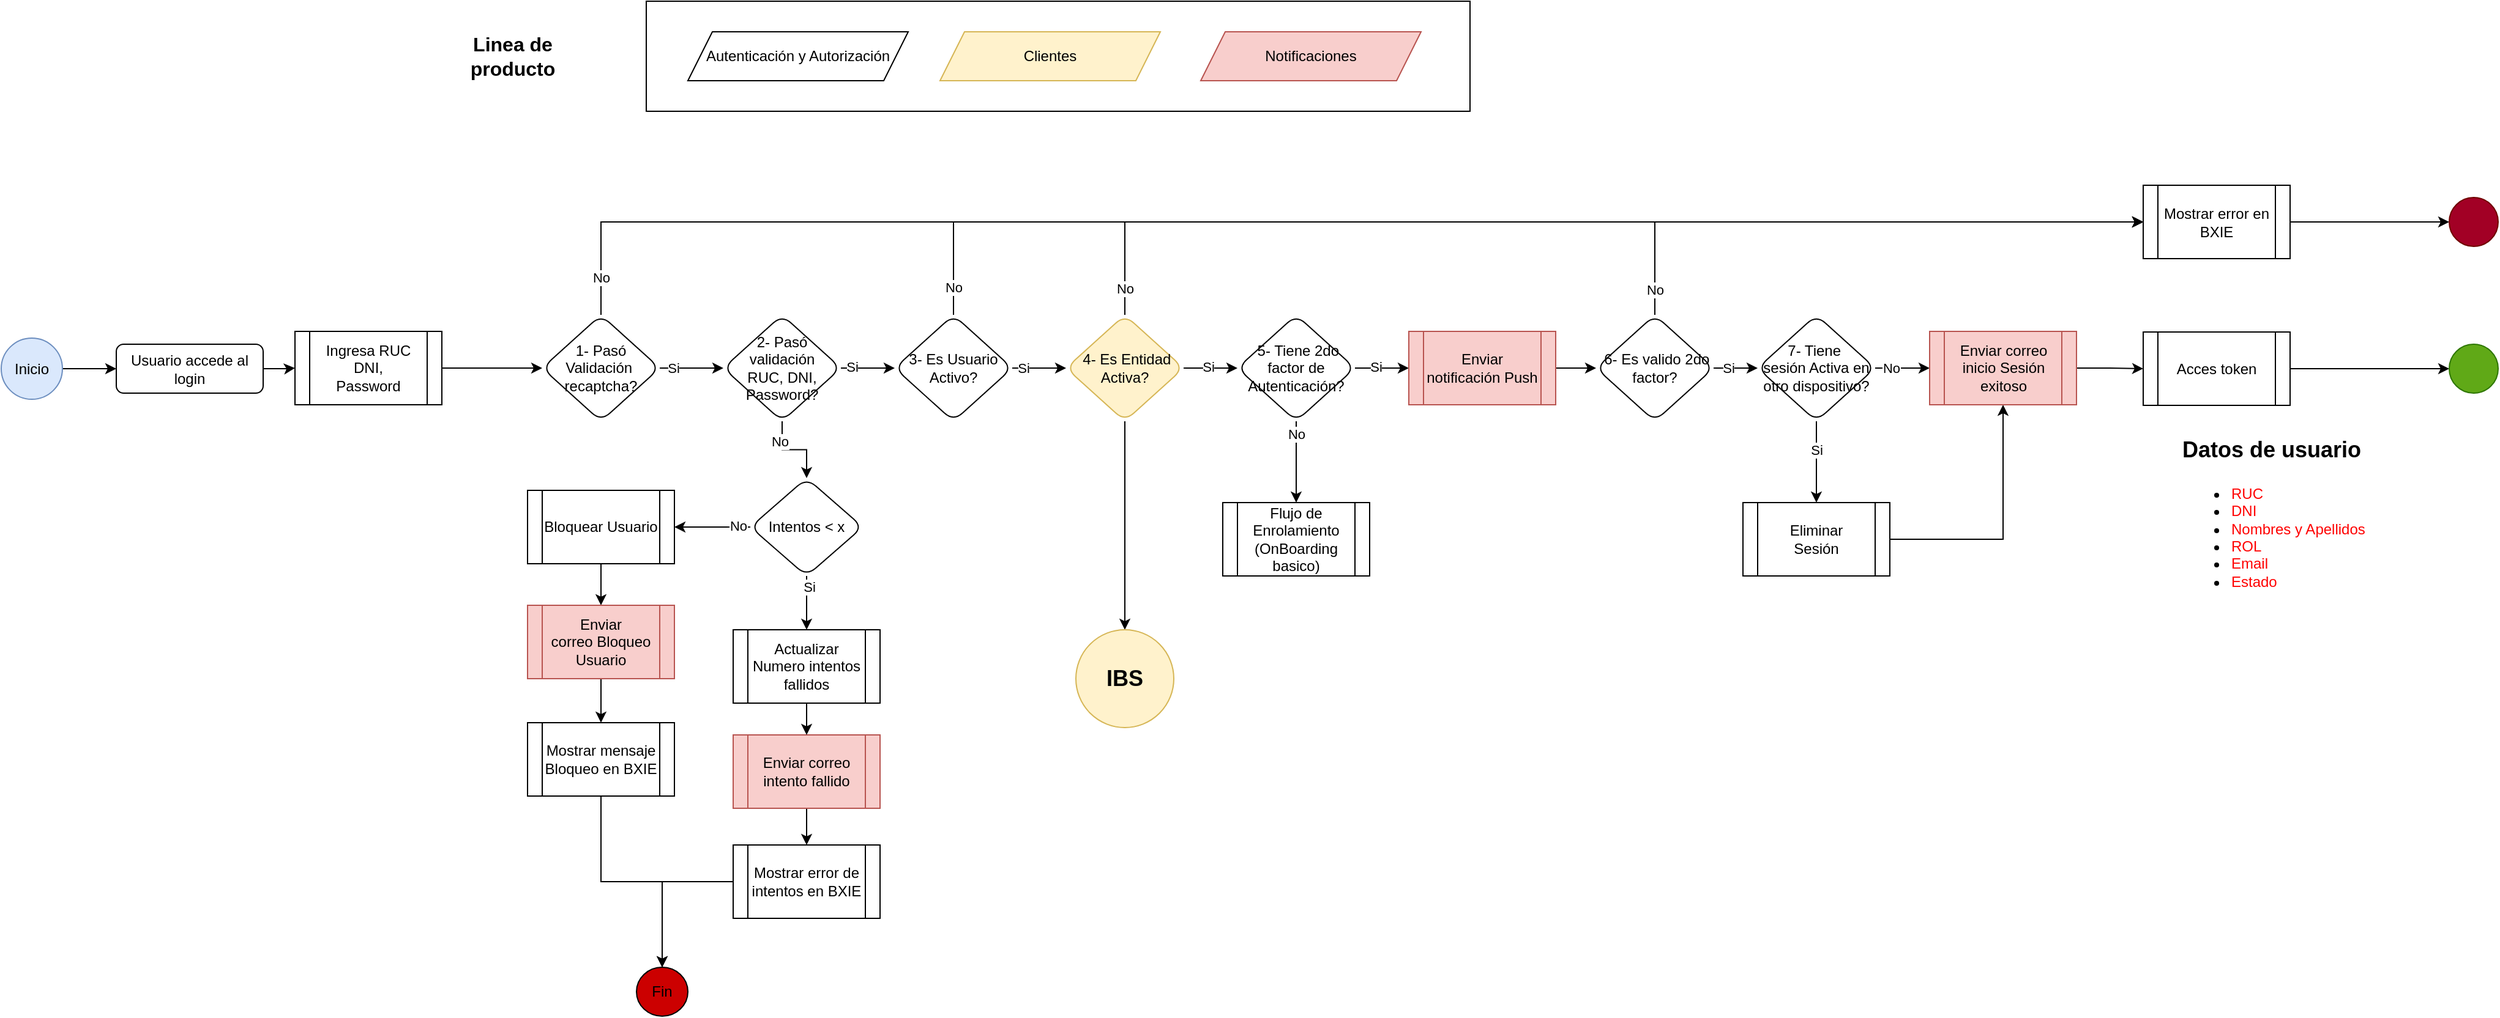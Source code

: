 <mxfile version="24.3.1" type="device" pages="4">
  <diagram name="Login-Web" id="yR-6wSH1HCREfplR1Q7f">
    <mxGraphModel dx="1268" dy="2000" grid="1" gridSize="10" guides="1" tooltips="1" connect="1" arrows="1" fold="1" page="1" pageScale="1" pageWidth="827" pageHeight="1169" math="0" shadow="0">
      <root>
        <mxCell id="0" />
        <mxCell id="1" parent="0" />
        <mxCell id="uZr-EoNAxcUJsjS46slM-6" value="" style="rounded=0;whiteSpace=wrap;html=1;" parent="1" vertex="1">
          <mxGeometry x="587" y="-90" width="673" height="90" as="geometry" />
        </mxCell>
        <mxCell id="Bn3Du0Z6YmtzIyVWqUwS-2" style="edgeStyle=orthogonalEdgeStyle;rounded=0;orthogonalLoop=1;jettySize=auto;html=1;" parent="1" source="Bn3Du0Z6YmtzIyVWqUwS-3" target="Bn3Du0Z6YmtzIyVWqUwS-7" edge="1">
          <mxGeometry relative="1" as="geometry" />
        </mxCell>
        <mxCell id="Bn3Du0Z6YmtzIyVWqUwS-3" value="Usuario accede al&lt;br&gt;login" style="rounded=1;whiteSpace=wrap;html=1;fontSize=12;glass=0;strokeWidth=1;shadow=0;" parent="1" vertex="1">
          <mxGeometry x="154" y="190.5" width="120" height="40" as="geometry" />
        </mxCell>
        <mxCell id="Bn3Du0Z6YmtzIyVWqUwS-4" style="edgeStyle=orthogonalEdgeStyle;rounded=0;orthogonalLoop=1;jettySize=auto;html=1;" parent="1" source="Bn3Du0Z6YmtzIyVWqUwS-5" target="Bn3Du0Z6YmtzIyVWqUwS-3" edge="1">
          <mxGeometry relative="1" as="geometry" />
        </mxCell>
        <mxCell id="Bn3Du0Z6YmtzIyVWqUwS-5" value="Inicio" style="ellipse;whiteSpace=wrap;html=1;aspect=fixed;fillColor=#dae8fc;strokeColor=#6c8ebf;" parent="1" vertex="1">
          <mxGeometry x="60" y="185.5" width="50" height="50" as="geometry" />
        </mxCell>
        <mxCell id="Bn3Du0Z6YmtzIyVWqUwS-6" style="edgeStyle=orthogonalEdgeStyle;rounded=0;orthogonalLoop=1;jettySize=auto;html=1;entryX=0;entryY=0.5;entryDx=0;entryDy=0;" parent="1" source="Bn3Du0Z6YmtzIyVWqUwS-7" target="Bn3Du0Z6YmtzIyVWqUwS-12" edge="1">
          <mxGeometry relative="1" as="geometry" />
        </mxCell>
        <mxCell id="Bn3Du0Z6YmtzIyVWqUwS-7" value="&lt;div&gt;Ingresa RUC&lt;div&gt;DNI,&lt;/div&gt;&lt;div&gt;Password&lt;/div&gt;&lt;/div&gt;" style="shape=process;whiteSpace=wrap;html=1;backgroundOutline=1;" parent="1" vertex="1">
          <mxGeometry x="300" y="180" width="120" height="60" as="geometry" />
        </mxCell>
        <mxCell id="Bn3Du0Z6YmtzIyVWqUwS-8" style="edgeStyle=orthogonalEdgeStyle;rounded=0;orthogonalLoop=1;jettySize=auto;html=1;" parent="1" source="Bn3Du0Z6YmtzIyVWqUwS-12" target="Bn3Du0Z6YmtzIyVWqUwS-17" edge="1">
          <mxGeometry relative="1" as="geometry">
            <mxPoint x="650" y="210" as="targetPoint" />
          </mxGeometry>
        </mxCell>
        <mxCell id="Bn3Du0Z6YmtzIyVWqUwS-9" value="Si" style="edgeLabel;html=1;align=center;verticalAlign=middle;resizable=0;points=[];" parent="Bn3Du0Z6YmtzIyVWqUwS-8" vertex="1" connectable="0">
          <mxGeometry x="-0.596" relative="1" as="geometry">
            <mxPoint as="offset" />
          </mxGeometry>
        </mxCell>
        <mxCell id="Bn3Du0Z6YmtzIyVWqUwS-10" style="edgeStyle=orthogonalEdgeStyle;rounded=0;orthogonalLoop=1;jettySize=auto;html=1;entryX=0;entryY=0.5;entryDx=0;entryDy=0;exitX=0.5;exitY=0;exitDx=0;exitDy=0;" parent="1" source="Bn3Du0Z6YmtzIyVWqUwS-12" target="Bn3Du0Z6YmtzIyVWqUwS-50" edge="1">
          <mxGeometry relative="1" as="geometry" />
        </mxCell>
        <mxCell id="Bn3Du0Z6YmtzIyVWqUwS-11" value="No" style="edgeLabel;html=1;align=center;verticalAlign=middle;resizable=0;points=[];" parent="Bn3Du0Z6YmtzIyVWqUwS-10" vertex="1" connectable="0">
          <mxGeometry x="-0.954" relative="1" as="geometry">
            <mxPoint as="offset" />
          </mxGeometry>
        </mxCell>
        <mxCell id="Bn3Du0Z6YmtzIyVWqUwS-12" value="1- Pasó Validación&amp;nbsp;&lt;div&gt;r&lt;span style=&quot;background-color: initial;&quot;&gt;ecaptcha?&lt;/span&gt;&lt;/div&gt;" style="rhombus;whiteSpace=wrap;html=1;rounded=1;glass=0;strokeWidth=1;shadow=0;" parent="1" vertex="1">
          <mxGeometry x="502" y="166.5" width="96" height="87" as="geometry" />
        </mxCell>
        <mxCell id="Bn3Du0Z6YmtzIyVWqUwS-13" style="edgeStyle=orthogonalEdgeStyle;rounded=0;orthogonalLoop=1;jettySize=auto;html=1;" parent="1" source="Bn3Du0Z6YmtzIyVWqUwS-17" target="Bn3Du0Z6YmtzIyVWqUwS-22" edge="1">
          <mxGeometry relative="1" as="geometry">
            <mxPoint x="960" y="210" as="targetPoint" />
          </mxGeometry>
        </mxCell>
        <mxCell id="Bn3Du0Z6YmtzIyVWqUwS-14" value="Si" style="edgeLabel;html=1;align=center;verticalAlign=middle;resizable=0;points=[];" parent="Bn3Du0Z6YmtzIyVWqUwS-13" vertex="1" connectable="0">
          <mxGeometry x="-0.608" y="1" relative="1" as="geometry">
            <mxPoint as="offset" />
          </mxGeometry>
        </mxCell>
        <mxCell id="Bn3Du0Z6YmtzIyVWqUwS-15" style="edgeStyle=orthogonalEdgeStyle;rounded=0;orthogonalLoop=1;jettySize=auto;html=1;" parent="1" source="Bn3Du0Z6YmtzIyVWqUwS-17" target="Bn3Du0Z6YmtzIyVWqUwS-44" edge="1">
          <mxGeometry relative="1" as="geometry" />
        </mxCell>
        <mxCell id="Bn3Du0Z6YmtzIyVWqUwS-16" value="No" style="edgeLabel;html=1;align=center;verticalAlign=middle;resizable=0;points=[];" parent="Bn3Du0Z6YmtzIyVWqUwS-15" vertex="1" connectable="0">
          <mxGeometry x="-0.548" y="-2" relative="1" as="geometry">
            <mxPoint y="1" as="offset" />
          </mxGeometry>
        </mxCell>
        <mxCell id="Bn3Du0Z6YmtzIyVWqUwS-17" value="2- Pasó validación&lt;div&gt;RUC, DNI, Password?&lt;/div&gt;" style="rhombus;whiteSpace=wrap;html=1;rounded=1;glass=0;strokeWidth=1;shadow=0;" parent="1" vertex="1">
          <mxGeometry x="650" y="166.5" width="96" height="87" as="geometry" />
        </mxCell>
        <mxCell id="Bn3Du0Z6YmtzIyVWqUwS-18" style="edgeStyle=orthogonalEdgeStyle;rounded=0;orthogonalLoop=1;jettySize=auto;html=1;" parent="1" source="Bn3Du0Z6YmtzIyVWqUwS-22" target="Bn3Du0Z6YmtzIyVWqUwS-28" edge="1">
          <mxGeometry relative="1" as="geometry">
            <mxPoint x="1290" y="210" as="targetPoint" />
          </mxGeometry>
        </mxCell>
        <mxCell id="Bn3Du0Z6YmtzIyVWqUwS-19" value="Si" style="edgeLabel;html=1;align=center;verticalAlign=middle;resizable=0;points=[];" parent="Bn3Du0Z6YmtzIyVWqUwS-18" vertex="1" connectable="0">
          <mxGeometry x="-0.596" relative="1" as="geometry">
            <mxPoint as="offset" />
          </mxGeometry>
        </mxCell>
        <mxCell id="Bn3Du0Z6YmtzIyVWqUwS-20" style="edgeStyle=orthogonalEdgeStyle;rounded=0;orthogonalLoop=1;jettySize=auto;html=1;entryX=0;entryY=0.5;entryDx=0;entryDy=0;exitX=0.5;exitY=0;exitDx=0;exitDy=0;" parent="1" source="Bn3Du0Z6YmtzIyVWqUwS-22" target="Bn3Du0Z6YmtzIyVWqUwS-50" edge="1">
          <mxGeometry relative="1" as="geometry" />
        </mxCell>
        <mxCell id="Bn3Du0Z6YmtzIyVWqUwS-21" value="No" style="edgeLabel;html=1;align=center;verticalAlign=middle;resizable=0;points=[];" parent="Bn3Du0Z6YmtzIyVWqUwS-20" vertex="1" connectable="0">
          <mxGeometry x="-0.941" y="-1" relative="1" as="geometry">
            <mxPoint x="-1" y="8" as="offset" />
          </mxGeometry>
        </mxCell>
        <mxCell id="Bn3Du0Z6YmtzIyVWqUwS-22" value="3- Es Usuario Activo?" style="rhombus;whiteSpace=wrap;html=1;rounded=1;glass=0;strokeWidth=1;shadow=0;" parent="1" vertex="1">
          <mxGeometry x="790" y="166.5" width="96" height="87" as="geometry" />
        </mxCell>
        <mxCell id="Bn3Du0Z6YmtzIyVWqUwS-23" style="edgeStyle=orthogonalEdgeStyle;rounded=0;orthogonalLoop=1;jettySize=auto;html=1;entryX=0;entryY=0.5;entryDx=0;entryDy=0;" parent="1" source="Bn3Du0Z6YmtzIyVWqUwS-28" target="Bn3Du0Z6YmtzIyVWqUwS-63" edge="1">
          <mxGeometry relative="1" as="geometry" />
        </mxCell>
        <mxCell id="Bn3Du0Z6YmtzIyVWqUwS-24" value="Si" style="edgeLabel;html=1;align=center;verticalAlign=middle;resizable=0;points=[];" parent="Bn3Du0Z6YmtzIyVWqUwS-23" vertex="1" connectable="0">
          <mxGeometry x="-0.097" y="1" relative="1" as="geometry">
            <mxPoint as="offset" />
          </mxGeometry>
        </mxCell>
        <mxCell id="Bn3Du0Z6YmtzIyVWqUwS-25" style="edgeStyle=orthogonalEdgeStyle;rounded=0;orthogonalLoop=1;jettySize=auto;html=1;entryX=0;entryY=0.5;entryDx=0;entryDy=0;exitX=0.5;exitY=0;exitDx=0;exitDy=0;" parent="1" source="Bn3Du0Z6YmtzIyVWqUwS-28" target="Bn3Du0Z6YmtzIyVWqUwS-50" edge="1">
          <mxGeometry relative="1" as="geometry" />
        </mxCell>
        <mxCell id="Bn3Du0Z6YmtzIyVWqUwS-26" value="No" style="edgeLabel;html=1;align=center;verticalAlign=middle;resizable=0;points=[];" parent="Bn3Du0Z6YmtzIyVWqUwS-25" vertex="1" connectable="0">
          <mxGeometry x="-0.94" y="-1" relative="1" as="geometry">
            <mxPoint x="-1" y="5" as="offset" />
          </mxGeometry>
        </mxCell>
        <mxCell id="Bn3Du0Z6YmtzIyVWqUwS-27" value="" style="edgeStyle=orthogonalEdgeStyle;rounded=0;orthogonalLoop=1;jettySize=auto;html=1;" parent="1" source="Bn3Du0Z6YmtzIyVWqUwS-28" target="Bn3Du0Z6YmtzIyVWqUwS-75" edge="1">
          <mxGeometry relative="1" as="geometry" />
        </mxCell>
        <mxCell id="Bn3Du0Z6YmtzIyVWqUwS-28" value="&amp;nbsp;4- Es Entidad Activa?" style="rhombus;whiteSpace=wrap;html=1;rounded=1;glass=0;strokeWidth=1;shadow=0;fillColor=#fff2cc;strokeColor=#d6b656;" parent="1" vertex="1">
          <mxGeometry x="930" y="166.5" width="96" height="87" as="geometry" />
        </mxCell>
        <mxCell id="Bn3Du0Z6YmtzIyVWqUwS-29" style="edgeStyle=orthogonalEdgeStyle;rounded=0;orthogonalLoop=1;jettySize=auto;html=1;" parent="1" source="Bn3Du0Z6YmtzIyVWqUwS-30" target="Bn3Du0Z6YmtzIyVWqUwS-37" edge="1">
          <mxGeometry relative="1" as="geometry" />
        </mxCell>
        <mxCell id="Bn3Du0Z6YmtzIyVWqUwS-30" value="Eliminar&lt;div&gt;Sesión&lt;/div&gt;" style="shape=process;whiteSpace=wrap;html=1;backgroundOutline=1;" parent="1" vertex="1">
          <mxGeometry x="1483" y="320" width="120" height="60" as="geometry" />
        </mxCell>
        <mxCell id="Bn3Du0Z6YmtzIyVWqUwS-31" style="edgeStyle=orthogonalEdgeStyle;rounded=0;orthogonalLoop=1;jettySize=auto;html=1;" parent="1" source="Bn3Du0Z6YmtzIyVWqUwS-35" target="Bn3Du0Z6YmtzIyVWqUwS-30" edge="1">
          <mxGeometry relative="1" as="geometry" />
        </mxCell>
        <mxCell id="Bn3Du0Z6YmtzIyVWqUwS-32" value="Si" style="edgeLabel;html=1;align=center;verticalAlign=middle;resizable=0;points=[];" parent="Bn3Du0Z6YmtzIyVWqUwS-31" vertex="1" connectable="0">
          <mxGeometry x="-0.31" relative="1" as="geometry">
            <mxPoint as="offset" />
          </mxGeometry>
        </mxCell>
        <mxCell id="Bn3Du0Z6YmtzIyVWqUwS-33" style="edgeStyle=orthogonalEdgeStyle;rounded=0;orthogonalLoop=1;jettySize=auto;html=1;" parent="1" source="Bn3Du0Z6YmtzIyVWqUwS-35" target="Bn3Du0Z6YmtzIyVWqUwS-37" edge="1">
          <mxGeometry relative="1" as="geometry" />
        </mxCell>
        <mxCell id="Bn3Du0Z6YmtzIyVWqUwS-34" value="No" style="edgeLabel;html=1;align=center;verticalAlign=middle;resizable=0;points=[];" parent="Bn3Du0Z6YmtzIyVWqUwS-33" vertex="1" connectable="0">
          <mxGeometry x="-0.095" y="-1" relative="1" as="geometry">
            <mxPoint x="-7" y="-1" as="offset" />
          </mxGeometry>
        </mxCell>
        <mxCell id="Bn3Du0Z6YmtzIyVWqUwS-35" value="7- Tiene&amp;nbsp;&lt;div&gt;sesión Activa en otro dispositivo?&lt;/div&gt;" style="rhombus;whiteSpace=wrap;html=1;rounded=1;glass=0;strokeWidth=1;shadow=0;" parent="1" vertex="1">
          <mxGeometry x="1495" y="166.5" width="96" height="87" as="geometry" />
        </mxCell>
        <mxCell id="Bn3Du0Z6YmtzIyVWqUwS-36" value="" style="edgeStyle=orthogonalEdgeStyle;rounded=0;orthogonalLoop=1;jettySize=auto;html=1;" parent="1" source="Bn3Du0Z6YmtzIyVWqUwS-37" target="Bn3Du0Z6YmtzIyVWqUwS-39" edge="1">
          <mxGeometry relative="1" as="geometry">
            <mxPoint x="1850" y="210" as="targetPoint" />
          </mxGeometry>
        </mxCell>
        <mxCell id="Bn3Du0Z6YmtzIyVWqUwS-37" value="Enviar correo&lt;div&gt;inicio Sesión exitoso&lt;/div&gt;" style="shape=process;whiteSpace=wrap;html=1;backgroundOutline=1;fillColor=#f8cecc;strokeColor=#b85450;" parent="1" vertex="1">
          <mxGeometry x="1635.5" y="180" width="120" height="60" as="geometry" />
        </mxCell>
        <mxCell id="Bn3Du0Z6YmtzIyVWqUwS-38" value="" style="edgeStyle=orthogonalEdgeStyle;rounded=0;orthogonalLoop=1;jettySize=auto;html=1;" parent="1" source="Bn3Du0Z6YmtzIyVWqUwS-39" target="Bn3Du0Z6YmtzIyVWqUwS-74" edge="1">
          <mxGeometry relative="1" as="geometry" />
        </mxCell>
        <mxCell id="Bn3Du0Z6YmtzIyVWqUwS-39" value="Acces token" style="shape=process;whiteSpace=wrap;html=1;backgroundOutline=1;" parent="1" vertex="1">
          <mxGeometry x="1810" y="180.5" width="120" height="60" as="geometry" />
        </mxCell>
        <mxCell id="Bn3Du0Z6YmtzIyVWqUwS-40" style="edgeStyle=orthogonalEdgeStyle;rounded=0;orthogonalLoop=1;jettySize=auto;html=1;" parent="1" source="Bn3Du0Z6YmtzIyVWqUwS-44" target="Bn3Du0Z6YmtzIyVWqUwS-46" edge="1">
          <mxGeometry relative="1" as="geometry" />
        </mxCell>
        <mxCell id="Bn3Du0Z6YmtzIyVWqUwS-41" value="No" style="edgeLabel;html=1;align=center;verticalAlign=middle;resizable=0;points=[];" parent="Bn3Du0Z6YmtzIyVWqUwS-40" vertex="1" connectable="0">
          <mxGeometry x="-0.758" y="-1" relative="1" as="geometry">
            <mxPoint x="-3" as="offset" />
          </mxGeometry>
        </mxCell>
        <mxCell id="Bn3Du0Z6YmtzIyVWqUwS-42" style="edgeStyle=orthogonalEdgeStyle;rounded=0;orthogonalLoop=1;jettySize=auto;html=1;" parent="1" source="Bn3Du0Z6YmtzIyVWqUwS-44" target="Bn3Du0Z6YmtzIyVWqUwS-58" edge="1">
          <mxGeometry relative="1" as="geometry" />
        </mxCell>
        <mxCell id="Bn3Du0Z6YmtzIyVWqUwS-43" value="Si" style="edgeLabel;html=1;align=center;verticalAlign=middle;resizable=0;points=[];" parent="Bn3Du0Z6YmtzIyVWqUwS-42" vertex="1" connectable="0">
          <mxGeometry x="-0.6" y="2" relative="1" as="geometry">
            <mxPoint as="offset" />
          </mxGeometry>
        </mxCell>
        <mxCell id="Bn3Du0Z6YmtzIyVWqUwS-44" value="Intentos &amp;lt; x" style="rhombus;whiteSpace=wrap;html=1;rounded=1;glass=0;strokeWidth=1;shadow=0;" parent="1" vertex="1">
          <mxGeometry x="672" y="300" width="92" height="80" as="geometry" />
        </mxCell>
        <mxCell id="Bn3Du0Z6YmtzIyVWqUwS-45" style="edgeStyle=orthogonalEdgeStyle;rounded=0;orthogonalLoop=1;jettySize=auto;html=1;" parent="1" source="Bn3Du0Z6YmtzIyVWqUwS-46" target="Bn3Du0Z6YmtzIyVWqUwS-54" edge="1">
          <mxGeometry relative="1" as="geometry" />
        </mxCell>
        <mxCell id="Bn3Du0Z6YmtzIyVWqUwS-46" value="Bloquear Usuario" style="shape=process;whiteSpace=wrap;html=1;backgroundOutline=1;" parent="1" vertex="1">
          <mxGeometry x="490" y="310" width="120" height="60" as="geometry" />
        </mxCell>
        <mxCell id="Bn3Du0Z6YmtzIyVWqUwS-47" style="edgeStyle=orthogonalEdgeStyle;rounded=0;orthogonalLoop=1;jettySize=auto;html=1;" parent="1" source="Bn3Du0Z6YmtzIyVWqUwS-48" target="Bn3Du0Z6YmtzIyVWqUwS-52" edge="1">
          <mxGeometry relative="1" as="geometry">
            <mxPoint x="948" y="570" as="targetPoint" />
          </mxGeometry>
        </mxCell>
        <mxCell id="Bn3Du0Z6YmtzIyVWqUwS-48" value="Enviar correo intento fallido" style="shape=process;whiteSpace=wrap;html=1;backgroundOutline=1;fillColor=#f8cecc;strokeColor=#b85450;" parent="1" vertex="1">
          <mxGeometry x="658" y="510" width="120" height="60" as="geometry" />
        </mxCell>
        <mxCell id="Bn3Du0Z6YmtzIyVWqUwS-49" value="" style="edgeStyle=orthogonalEdgeStyle;rounded=0;orthogonalLoop=1;jettySize=auto;html=1;" parent="1" source="Bn3Du0Z6YmtzIyVWqUwS-50" target="Bn3Du0Z6YmtzIyVWqUwS-73" edge="1">
          <mxGeometry relative="1" as="geometry" />
        </mxCell>
        <mxCell id="Bn3Du0Z6YmtzIyVWqUwS-50" value="Mostrar&amp;nbsp;&lt;span style=&quot;background-color: initial;&quot;&gt;error en BXIE&lt;/span&gt;" style="shape=process;whiteSpace=wrap;html=1;backgroundOutline=1;" parent="1" vertex="1">
          <mxGeometry x="1810" y="60.5" width="120" height="60" as="geometry" />
        </mxCell>
        <mxCell id="Bn3Du0Z6YmtzIyVWqUwS-51" value="" style="edgeStyle=orthogonalEdgeStyle;rounded=0;orthogonalLoop=1;jettySize=auto;html=1;" parent="1" source="Bn3Du0Z6YmtzIyVWqUwS-52" target="Bn3Du0Z6YmtzIyVWqUwS-76" edge="1">
          <mxGeometry relative="1" as="geometry" />
        </mxCell>
        <mxCell id="Bn3Du0Z6YmtzIyVWqUwS-52" value="Mostrar&amp;nbsp;&lt;span style=&quot;background-color: initial;&quot;&gt;error de intentos en BXIE&lt;/span&gt;" style="shape=process;whiteSpace=wrap;html=1;backgroundOutline=1;" parent="1" vertex="1">
          <mxGeometry x="658" y="600" width="120" height="60" as="geometry" />
        </mxCell>
        <mxCell id="Bn3Du0Z6YmtzIyVWqUwS-53" style="edgeStyle=orthogonalEdgeStyle;rounded=0;orthogonalLoop=1;jettySize=auto;html=1;" parent="1" source="Bn3Du0Z6YmtzIyVWqUwS-54" target="Bn3Du0Z6YmtzIyVWqUwS-56" edge="1">
          <mxGeometry relative="1" as="geometry" />
        </mxCell>
        <mxCell id="Bn3Du0Z6YmtzIyVWqUwS-54" value="Enviar correo&amp;nbsp;Bloqueo Usuario" style="shape=process;whiteSpace=wrap;html=1;backgroundOutline=1;fillColor=#f8cecc;strokeColor=#b85450;" parent="1" vertex="1">
          <mxGeometry x="490" y="404" width="120" height="60" as="geometry" />
        </mxCell>
        <mxCell id="Bn3Du0Z6YmtzIyVWqUwS-55" style="edgeStyle=orthogonalEdgeStyle;rounded=0;orthogonalLoop=1;jettySize=auto;html=1;entryX=0.5;entryY=0;entryDx=0;entryDy=0;" parent="1" source="Bn3Du0Z6YmtzIyVWqUwS-56" target="Bn3Du0Z6YmtzIyVWqUwS-76" edge="1">
          <mxGeometry relative="1" as="geometry" />
        </mxCell>
        <mxCell id="Bn3Du0Z6YmtzIyVWqUwS-56" value="Mostrar mensaje Bloqueo en&lt;span style=&quot;background-color: initial;&quot;&gt;&amp;nbsp;BXIE&lt;/span&gt;" style="shape=process;whiteSpace=wrap;html=1;backgroundOutline=1;" parent="1" vertex="1">
          <mxGeometry x="490" y="500" width="120" height="60" as="geometry" />
        </mxCell>
        <mxCell id="Bn3Du0Z6YmtzIyVWqUwS-57" style="edgeStyle=orthogonalEdgeStyle;rounded=0;orthogonalLoop=1;jettySize=auto;html=1;" parent="1" source="Bn3Du0Z6YmtzIyVWqUwS-58" target="Bn3Du0Z6YmtzIyVWqUwS-48" edge="1">
          <mxGeometry relative="1" as="geometry" />
        </mxCell>
        <mxCell id="Bn3Du0Z6YmtzIyVWqUwS-58" value="Actualizar Numero intentos fallidos" style="shape=process;whiteSpace=wrap;html=1;backgroundOutline=1;" parent="1" vertex="1">
          <mxGeometry x="658" y="424" width="120" height="60" as="geometry" />
        </mxCell>
        <mxCell id="Bn3Du0Z6YmtzIyVWqUwS-59" style="edgeStyle=orthogonalEdgeStyle;rounded=0;orthogonalLoop=1;jettySize=auto;html=1;" parent="1" source="Bn3Du0Z6YmtzIyVWqUwS-63" target="Bn3Du0Z6YmtzIyVWqUwS-64" edge="1">
          <mxGeometry relative="1" as="geometry" />
        </mxCell>
        <mxCell id="Bn3Du0Z6YmtzIyVWqUwS-60" value="No" style="edgeLabel;html=1;align=center;verticalAlign=middle;resizable=0;points=[];" parent="Bn3Du0Z6YmtzIyVWqUwS-59" vertex="1" connectable="0">
          <mxGeometry x="-0.863" y="2" relative="1" as="geometry">
            <mxPoint x="-2" y="6" as="offset" />
          </mxGeometry>
        </mxCell>
        <mxCell id="Bn3Du0Z6YmtzIyVWqUwS-61" value="" style="edgeStyle=orthogonalEdgeStyle;rounded=0;orthogonalLoop=1;jettySize=auto;html=1;entryX=0;entryY=0.5;entryDx=0;entryDy=0;" parent="1" source="Bn3Du0Z6YmtzIyVWqUwS-63" target="Bn3Du0Z6YmtzIyVWqUwS-71" edge="1">
          <mxGeometry relative="1" as="geometry" />
        </mxCell>
        <mxCell id="Bn3Du0Z6YmtzIyVWqUwS-62" value="Si" style="edgeLabel;html=1;align=center;verticalAlign=middle;resizable=0;points=[];" parent="Bn3Du0Z6YmtzIyVWqUwS-61" vertex="1" connectable="0">
          <mxGeometry x="-0.227" y="1" relative="1" as="geometry">
            <mxPoint as="offset" />
          </mxGeometry>
        </mxCell>
        <mxCell id="Bn3Du0Z6YmtzIyVWqUwS-63" value="&amp;nbsp;5- Tiene 2do factor de Autenticación?" style="rhombus;whiteSpace=wrap;html=1;rounded=1;glass=0;strokeWidth=1;shadow=0;" parent="1" vertex="1">
          <mxGeometry x="1070" y="166.5" width="96" height="87" as="geometry" />
        </mxCell>
        <mxCell id="Bn3Du0Z6YmtzIyVWqUwS-64" value="Flujo de Enrolamiento (OnBoarding basico)" style="shape=process;whiteSpace=wrap;html=1;backgroundOutline=1;" parent="1" vertex="1">
          <mxGeometry x="1058" y="320" width="120" height="60" as="geometry" />
        </mxCell>
        <mxCell id="Bn3Du0Z6YmtzIyVWqUwS-65" style="edgeStyle=orthogonalEdgeStyle;rounded=0;orthogonalLoop=1;jettySize=auto;html=1;entryX=0;entryY=0.5;entryDx=0;entryDy=0;exitX=0.5;exitY=0;exitDx=0;exitDy=0;" parent="1" source="Bn3Du0Z6YmtzIyVWqUwS-69" target="Bn3Du0Z6YmtzIyVWqUwS-50" edge="1">
          <mxGeometry relative="1" as="geometry" />
        </mxCell>
        <mxCell id="Bn3Du0Z6YmtzIyVWqUwS-66" value="No" style="edgeLabel;html=1;align=center;verticalAlign=middle;resizable=0;points=[];" parent="Bn3Du0Z6YmtzIyVWqUwS-65" vertex="1" connectable="0">
          <mxGeometry x="-0.911" relative="1" as="geometry">
            <mxPoint as="offset" />
          </mxGeometry>
        </mxCell>
        <mxCell id="Bn3Du0Z6YmtzIyVWqUwS-67" style="edgeStyle=orthogonalEdgeStyle;rounded=0;orthogonalLoop=1;jettySize=auto;html=1;" parent="1" source="Bn3Du0Z6YmtzIyVWqUwS-69" target="Bn3Du0Z6YmtzIyVWqUwS-35" edge="1">
          <mxGeometry relative="1" as="geometry" />
        </mxCell>
        <mxCell id="Bn3Du0Z6YmtzIyVWqUwS-68" value="Si" style="edgeLabel;html=1;align=center;verticalAlign=middle;resizable=0;points=[];" parent="Bn3Du0Z6YmtzIyVWqUwS-67" vertex="1" connectable="0">
          <mxGeometry x="-0.485" y="-2" relative="1" as="geometry">
            <mxPoint y="-2" as="offset" />
          </mxGeometry>
        </mxCell>
        <mxCell id="Bn3Du0Z6YmtzIyVWqUwS-69" value="&amp;nbsp;6- Es valido 2do factor?" style="rhombus;whiteSpace=wrap;html=1;rounded=1;glass=0;strokeWidth=1;shadow=0;" parent="1" vertex="1">
          <mxGeometry x="1363" y="166.5" width="96" height="87" as="geometry" />
        </mxCell>
        <mxCell id="Bn3Du0Z6YmtzIyVWqUwS-70" style="edgeStyle=orthogonalEdgeStyle;rounded=0;orthogonalLoop=1;jettySize=auto;html=1;entryX=0;entryY=0.5;entryDx=0;entryDy=0;" parent="1" source="Bn3Du0Z6YmtzIyVWqUwS-71" target="Bn3Du0Z6YmtzIyVWqUwS-69" edge="1">
          <mxGeometry relative="1" as="geometry" />
        </mxCell>
        <mxCell id="Bn3Du0Z6YmtzIyVWqUwS-71" value="Enviar notificación Push" style="shape=process;whiteSpace=wrap;html=1;backgroundOutline=1;fillColor=#f8cecc;strokeColor=#b85450;" parent="1" vertex="1">
          <mxGeometry x="1210" y="180" width="120" height="60" as="geometry" />
        </mxCell>
        <mxCell id="Bn3Du0Z6YmtzIyVWqUwS-72" value="&lt;h1 style=&quot;margin-top: 0px;&quot;&gt;&lt;font style=&quot;font-size: 18px;&quot;&gt;Datos de usuario&lt;/font&gt;&lt;/h1&gt;&lt;p&gt;&lt;/p&gt;&lt;ul&gt;&lt;li&gt;&lt;font color=&quot;#ff0000&quot;&gt;RUC&lt;/font&gt;&lt;/li&gt;&lt;li&gt;&lt;font color=&quot;#ff0000&quot;&gt;DNI&lt;/font&gt;&lt;/li&gt;&lt;li&gt;&lt;font color=&quot;#ff0000&quot;&gt;Nombres y Apellidos&lt;/font&gt;&lt;/li&gt;&lt;li&gt;&lt;font color=&quot;#ff0000&quot;&gt;ROL&lt;/font&gt;&lt;/li&gt;&lt;li&gt;&lt;font color=&quot;#ff0000&quot;&gt;Email&lt;/font&gt;&lt;/li&gt;&lt;li&gt;&lt;font color=&quot;#ff0000&quot;&gt;Estado&lt;/font&gt;&lt;/li&gt;&lt;/ul&gt;&lt;div&gt;&lt;br&gt;&lt;/div&gt;&lt;p&gt;&lt;/p&gt;" style="text;html=1;whiteSpace=wrap;overflow=hidden;rounded=0;" parent="1" vertex="1">
          <mxGeometry x="1840" y="253.5" width="170" height="136.5" as="geometry" />
        </mxCell>
        <mxCell id="Bn3Du0Z6YmtzIyVWqUwS-73" value="" style="ellipse;whiteSpace=wrap;html=1;fillColor=#a20025;fontColor=#ffffff;strokeColor=#6F0000;" parent="1" vertex="1">
          <mxGeometry x="2060" y="70.5" width="40" height="40" as="geometry" />
        </mxCell>
        <mxCell id="Bn3Du0Z6YmtzIyVWqUwS-74" value="" style="ellipse;whiteSpace=wrap;html=1;fillColor=#60a917;fontColor=#ffffff;strokeColor=#2D7600;" parent="1" vertex="1">
          <mxGeometry x="2060" y="190.5" width="40" height="40" as="geometry" />
        </mxCell>
        <mxCell id="Bn3Du0Z6YmtzIyVWqUwS-75" value="&lt;b&gt;&lt;font style=&quot;font-size: 18px;&quot;&gt;IBS&lt;/font&gt;&lt;/b&gt;" style="ellipse;whiteSpace=wrap;html=1;fillColor=#fff2cc;strokeColor=#d6b656;rounded=1;glass=0;strokeWidth=1;shadow=0;" parent="1" vertex="1">
          <mxGeometry x="938" y="424" width="80" height="80" as="geometry" />
        </mxCell>
        <mxCell id="Bn3Du0Z6YmtzIyVWqUwS-76" value="Fin" style="ellipse;whiteSpace=wrap;html=1;fillColor=#CC0000;" parent="1" vertex="1">
          <mxGeometry x="579" y="700" width="42" height="40" as="geometry" />
        </mxCell>
        <mxCell id="uZr-EoNAxcUJsjS46slM-1" value="Autenticación y Autorización" style="shape=parallelogram;perimeter=parallelogramPerimeter;whiteSpace=wrap;html=1;fixedSize=1;" parent="1" vertex="1">
          <mxGeometry x="621" y="-65" width="180" height="40" as="geometry" />
        </mxCell>
        <mxCell id="uZr-EoNAxcUJsjS46slM-2" value="Clientes" style="shape=parallelogram;perimeter=parallelogramPerimeter;whiteSpace=wrap;html=1;fixedSize=1;fillColor=#fff2cc;strokeColor=#d6b656;" parent="1" vertex="1">
          <mxGeometry x="827" y="-65" width="180" height="40" as="geometry" />
        </mxCell>
        <mxCell id="uZr-EoNAxcUJsjS46slM-3" value="Linea de producto" style="text;html=1;align=center;verticalAlign=middle;whiteSpace=wrap;rounded=0;fontSize=16;fontStyle=1" parent="1" vertex="1">
          <mxGeometry x="440" y="-60" width="76" height="30" as="geometry" />
        </mxCell>
        <mxCell id="uZr-EoNAxcUJsjS46slM-5" value="Notificaciones" style="shape=parallelogram;perimeter=parallelogramPerimeter;whiteSpace=wrap;html=1;fixedSize=1;fillColor=#f8cecc;strokeColor=#b85450;" parent="1" vertex="1">
          <mxGeometry x="1040" y="-65" width="180" height="40" as="geometry" />
        </mxCell>
      </root>
    </mxGraphModel>
  </diagram>
  <diagram id="-YmsYWK_l74tAibSJKEC" name="Login-App">
    <mxGraphModel dx="1268" dy="2000" grid="1" gridSize="10" guides="1" tooltips="1" connect="1" arrows="1" fold="1" page="1" pageScale="1" pageWidth="827" pageHeight="1169" math="0" shadow="0">
      <root>
        <mxCell id="0" />
        <mxCell id="1" parent="0" />
        <mxCell id="qU-hBDE5EEpzUZo-Pzeh-1" style="edgeStyle=orthogonalEdgeStyle;rounded=0;orthogonalLoop=1;jettySize=auto;html=1;" parent="1" source="qU-hBDE5EEpzUZo-Pzeh-2" target="qU-hBDE5EEpzUZo-Pzeh-6" edge="1">
          <mxGeometry relative="1" as="geometry" />
        </mxCell>
        <mxCell id="qU-hBDE5EEpzUZo-Pzeh-2" value="Usuario accede al&lt;br&gt;login APP" style="rounded=1;whiteSpace=wrap;html=1;fontSize=12;glass=0;strokeWidth=1;shadow=0;" parent="1" vertex="1">
          <mxGeometry x="134" y="200" width="120" height="40" as="geometry" />
        </mxCell>
        <mxCell id="qU-hBDE5EEpzUZo-Pzeh-3" style="edgeStyle=orthogonalEdgeStyle;rounded=0;orthogonalLoop=1;jettySize=auto;html=1;" parent="1" source="qU-hBDE5EEpzUZo-Pzeh-4" target="qU-hBDE5EEpzUZo-Pzeh-2" edge="1">
          <mxGeometry relative="1" as="geometry" />
        </mxCell>
        <mxCell id="qU-hBDE5EEpzUZo-Pzeh-4" value="Inicio" style="ellipse;whiteSpace=wrap;html=1;aspect=fixed;fillColor=#dae8fc;strokeColor=#6c8ebf;" parent="1" vertex="1">
          <mxGeometry x="169" y="70" width="50" height="50" as="geometry" />
        </mxCell>
        <mxCell id="qU-hBDE5EEpzUZo-Pzeh-5" style="edgeStyle=orthogonalEdgeStyle;rounded=0;orthogonalLoop=1;jettySize=auto;html=1;" parent="1" source="qU-hBDE5EEpzUZo-Pzeh-6" target="qU-hBDE5EEpzUZo-Pzeh-11" edge="1">
          <mxGeometry relative="1" as="geometry" />
        </mxCell>
        <mxCell id="qU-hBDE5EEpzUZo-Pzeh-6" value="Usuario&lt;div&gt;Ingresa RUC&lt;div&gt;DNI,&lt;/div&gt;&lt;div&gt;Password&lt;/div&gt;&lt;/div&gt;" style="shape=process;whiteSpace=wrap;html=1;backgroundOutline=1;" parent="1" vertex="1">
          <mxGeometry x="300" y="190" width="120" height="60" as="geometry" />
        </mxCell>
        <mxCell id="qU-hBDE5EEpzUZo-Pzeh-7" style="edgeStyle=orthogonalEdgeStyle;rounded=0;orthogonalLoop=1;jettySize=auto;html=1;entryX=0;entryY=0.5;entryDx=0;entryDy=0;exitX=0.5;exitY=0;exitDx=0;exitDy=0;" parent="1" source="qU-hBDE5EEpzUZo-Pzeh-11" target="qU-hBDE5EEpzUZo-Pzeh-45" edge="1">
          <mxGeometry relative="1" as="geometry" />
        </mxCell>
        <mxCell id="qU-hBDE5EEpzUZo-Pzeh-8" value="No" style="edgeLabel;html=1;align=center;verticalAlign=middle;resizable=0;points=[];" parent="qU-hBDE5EEpzUZo-Pzeh-7" vertex="1" connectable="0">
          <mxGeometry x="-0.954" relative="1" as="geometry">
            <mxPoint as="offset" />
          </mxGeometry>
        </mxCell>
        <mxCell id="qU-hBDE5EEpzUZo-Pzeh-9" style="edgeStyle=orthogonalEdgeStyle;rounded=0;orthogonalLoop=1;jettySize=auto;html=1;" parent="1" source="qU-hBDE5EEpzUZo-Pzeh-11" target="qU-hBDE5EEpzUZo-Pzeh-56" edge="1">
          <mxGeometry relative="1" as="geometry" />
        </mxCell>
        <mxCell id="qU-hBDE5EEpzUZo-Pzeh-10" value="Si" style="edgeLabel;html=1;align=center;verticalAlign=middle;resizable=0;points=[];" parent="qU-hBDE5EEpzUZo-Pzeh-9" vertex="1" connectable="0">
          <mxGeometry x="-0.449" y="4" relative="1" as="geometry">
            <mxPoint as="offset" />
          </mxGeometry>
        </mxCell>
        <mxCell id="qU-hBDE5EEpzUZo-Pzeh-11" value="1- Validar&amp;nbsp;&lt;div&gt;r&lt;span style=&quot;background-color: initial;&quot;&gt;ecaptcha exitoso?&lt;/span&gt;&lt;/div&gt;" style="rhombus;whiteSpace=wrap;html=1;rounded=1;glass=0;strokeWidth=1;shadow=0;" parent="1" vertex="1">
          <mxGeometry x="450" y="176.5" width="96" height="87" as="geometry" />
        </mxCell>
        <mxCell id="qU-hBDE5EEpzUZo-Pzeh-12" style="edgeStyle=orthogonalEdgeStyle;rounded=0;orthogonalLoop=1;jettySize=auto;html=1;" parent="1" source="qU-hBDE5EEpzUZo-Pzeh-16" target="qU-hBDE5EEpzUZo-Pzeh-21" edge="1">
          <mxGeometry relative="1" as="geometry">
            <mxPoint x="1054" y="-203.5" as="targetPoint" />
          </mxGeometry>
        </mxCell>
        <mxCell id="qU-hBDE5EEpzUZo-Pzeh-13" value="Si" style="edgeLabel;html=1;align=center;verticalAlign=middle;resizable=0;points=[];" parent="qU-hBDE5EEpzUZo-Pzeh-12" vertex="1" connectable="0">
          <mxGeometry x="-0.608" y="1" relative="1" as="geometry">
            <mxPoint as="offset" />
          </mxGeometry>
        </mxCell>
        <mxCell id="qU-hBDE5EEpzUZo-Pzeh-14" style="edgeStyle=orthogonalEdgeStyle;rounded=0;orthogonalLoop=1;jettySize=auto;html=1;" parent="1" source="qU-hBDE5EEpzUZo-Pzeh-16" target="qU-hBDE5EEpzUZo-Pzeh-40" edge="1">
          <mxGeometry relative="1" as="geometry" />
        </mxCell>
        <mxCell id="qU-hBDE5EEpzUZo-Pzeh-15" value="No" style="edgeLabel;html=1;align=center;verticalAlign=middle;resizable=0;points=[];" parent="qU-hBDE5EEpzUZo-Pzeh-14" vertex="1" connectable="0">
          <mxGeometry x="-0.548" y="-2" relative="1" as="geometry">
            <mxPoint y="1" as="offset" />
          </mxGeometry>
        </mxCell>
        <mxCell id="qU-hBDE5EEpzUZo-Pzeh-16" value="3- Pasó validación&lt;div&gt;&lt;div&gt;RUC, DNI, Password?&lt;/div&gt;&lt;/div&gt;" style="rhombus;whiteSpace=wrap;html=1;rounded=1;glass=0;strokeWidth=1;shadow=0;" parent="1" vertex="1">
          <mxGeometry x="754" y="176.5" width="96" height="87" as="geometry" />
        </mxCell>
        <mxCell id="qU-hBDE5EEpzUZo-Pzeh-17" style="edgeStyle=orthogonalEdgeStyle;rounded=0;orthogonalLoop=1;jettySize=auto;html=1;" parent="1" source="qU-hBDE5EEpzUZo-Pzeh-21" target="qU-hBDE5EEpzUZo-Pzeh-25" edge="1">
          <mxGeometry relative="1" as="geometry">
            <mxPoint x="1384" y="-203.5" as="targetPoint" />
          </mxGeometry>
        </mxCell>
        <mxCell id="qU-hBDE5EEpzUZo-Pzeh-18" value="Si" style="edgeLabel;html=1;align=center;verticalAlign=middle;resizable=0;points=[];" parent="qU-hBDE5EEpzUZo-Pzeh-17" vertex="1" connectable="0">
          <mxGeometry x="-0.596" relative="1" as="geometry">
            <mxPoint as="offset" />
          </mxGeometry>
        </mxCell>
        <mxCell id="qU-hBDE5EEpzUZo-Pzeh-19" style="edgeStyle=orthogonalEdgeStyle;rounded=0;orthogonalLoop=1;jettySize=auto;html=1;entryX=0;entryY=0.5;entryDx=0;entryDy=0;exitX=0.5;exitY=0;exitDx=0;exitDy=0;" parent="1" source="qU-hBDE5EEpzUZo-Pzeh-21" target="qU-hBDE5EEpzUZo-Pzeh-45" edge="1">
          <mxGeometry relative="1" as="geometry" />
        </mxCell>
        <mxCell id="qU-hBDE5EEpzUZo-Pzeh-20" value="No" style="edgeLabel;html=1;align=center;verticalAlign=middle;resizable=0;points=[];" parent="qU-hBDE5EEpzUZo-Pzeh-19" vertex="1" connectable="0">
          <mxGeometry x="-0.945" y="1" relative="1" as="geometry">
            <mxPoint as="offset" />
          </mxGeometry>
        </mxCell>
        <mxCell id="qU-hBDE5EEpzUZo-Pzeh-21" value="4- Es Usuario Activo?" style="rhombus;whiteSpace=wrap;html=1;rounded=1;glass=0;strokeWidth=1;shadow=0;" parent="1" vertex="1">
          <mxGeometry x="892" y="176.5" width="96" height="87" as="geometry" />
        </mxCell>
        <mxCell id="qU-hBDE5EEpzUZo-Pzeh-22" style="edgeStyle=orthogonalEdgeStyle;rounded=0;orthogonalLoop=1;jettySize=auto;html=1;entryX=0;entryY=0.5;entryDx=0;entryDy=0;exitX=0.5;exitY=0;exitDx=0;exitDy=0;" parent="1" source="qU-hBDE5EEpzUZo-Pzeh-25" target="qU-hBDE5EEpzUZo-Pzeh-45" edge="1">
          <mxGeometry relative="1" as="geometry" />
        </mxCell>
        <mxCell id="qU-hBDE5EEpzUZo-Pzeh-23" value="No" style="edgeLabel;html=1;align=center;verticalAlign=middle;resizable=0;points=[];" parent="qU-hBDE5EEpzUZo-Pzeh-22" vertex="1" connectable="0">
          <mxGeometry x="-0.93" relative="1" as="geometry">
            <mxPoint y="1" as="offset" />
          </mxGeometry>
        </mxCell>
        <mxCell id="qU-hBDE5EEpzUZo-Pzeh-24" value="" style="edgeStyle=orthogonalEdgeStyle;rounded=0;orthogonalLoop=1;jettySize=auto;html=1;" parent="1" source="qU-hBDE5EEpzUZo-Pzeh-25" target="qU-hBDE5EEpzUZo-Pzeh-61" edge="1">
          <mxGeometry relative="1" as="geometry" />
        </mxCell>
        <mxCell id="qU-hBDE5EEpzUZo-Pzeh-25" value="&amp;nbsp;5- Es Entidad Activa?" style="rhombus;whiteSpace=wrap;html=1;rounded=1;glass=0;strokeWidth=1;shadow=0;fillColor=#fff2cc;strokeColor=#d6b656;" parent="1" vertex="1">
          <mxGeometry x="1032" y="176.5" width="96" height="87" as="geometry" />
        </mxCell>
        <mxCell id="qU-hBDE5EEpzUZo-Pzeh-26" style="edgeStyle=orthogonalEdgeStyle;rounded=0;orthogonalLoop=1;jettySize=auto;html=1;" parent="1" source="qU-hBDE5EEpzUZo-Pzeh-27" target="qU-hBDE5EEpzUZo-Pzeh-34" edge="1">
          <mxGeometry relative="1" as="geometry" />
        </mxCell>
        <mxCell id="qU-hBDE5EEpzUZo-Pzeh-27" value="invalidar&lt;div&gt;Sesion previa&lt;/div&gt;" style="shape=process;whiteSpace=wrap;html=1;backgroundOutline=1;" parent="1" vertex="1">
          <mxGeometry x="1160" y="320" width="120" height="60" as="geometry" />
        </mxCell>
        <mxCell id="qU-hBDE5EEpzUZo-Pzeh-28" style="edgeStyle=orthogonalEdgeStyle;rounded=0;orthogonalLoop=1;jettySize=auto;html=1;" parent="1" source="qU-hBDE5EEpzUZo-Pzeh-32" target="qU-hBDE5EEpzUZo-Pzeh-27" edge="1">
          <mxGeometry relative="1" as="geometry" />
        </mxCell>
        <mxCell id="qU-hBDE5EEpzUZo-Pzeh-29" value="Si" style="edgeLabel;html=1;align=center;verticalAlign=middle;resizable=0;points=[];" parent="qU-hBDE5EEpzUZo-Pzeh-28" vertex="1" connectable="0">
          <mxGeometry x="-0.31" relative="1" as="geometry">
            <mxPoint as="offset" />
          </mxGeometry>
        </mxCell>
        <mxCell id="qU-hBDE5EEpzUZo-Pzeh-30" style="edgeStyle=orthogonalEdgeStyle;rounded=0;orthogonalLoop=1;jettySize=auto;html=1;" parent="1" source="qU-hBDE5EEpzUZo-Pzeh-32" target="qU-hBDE5EEpzUZo-Pzeh-34" edge="1">
          <mxGeometry relative="1" as="geometry" />
        </mxCell>
        <mxCell id="qU-hBDE5EEpzUZo-Pzeh-31" value="No" style="edgeLabel;html=1;align=center;verticalAlign=middle;resizable=0;points=[];" parent="qU-hBDE5EEpzUZo-Pzeh-30" vertex="1" connectable="0">
          <mxGeometry x="-0.095" y="-1" relative="1" as="geometry">
            <mxPoint x="-7" y="-1" as="offset" />
          </mxGeometry>
        </mxCell>
        <mxCell id="qU-hBDE5EEpzUZo-Pzeh-32" value="6- Tiene&amp;nbsp;&lt;div&gt;sesión Activa en otro dispositivo?&lt;/div&gt;" style="rhombus;whiteSpace=wrap;html=1;rounded=1;glass=0;strokeWidth=1;shadow=0;" parent="1" vertex="1">
          <mxGeometry x="1172" y="176.5" width="96" height="87" as="geometry" />
        </mxCell>
        <mxCell id="qU-hBDE5EEpzUZo-Pzeh-33" value="" style="edgeStyle=orthogonalEdgeStyle;rounded=0;orthogonalLoop=1;jettySize=auto;html=1;" parent="1" source="qU-hBDE5EEpzUZo-Pzeh-34" target="qU-hBDE5EEpzUZo-Pzeh-35" edge="1">
          <mxGeometry relative="1" as="geometry">
            <mxPoint x="1504.5" y="220" as="targetPoint" />
          </mxGeometry>
        </mxCell>
        <mxCell id="qU-hBDE5EEpzUZo-Pzeh-34" value="Enviar correo&lt;div&gt;inicio Sesión exitoso&lt;/div&gt;" style="shape=process;whiteSpace=wrap;html=1;backgroundOutline=1;fillColor=#f8cecc;strokeColor=#b85450;" parent="1" vertex="1">
          <mxGeometry x="1314.5" y="190" width="120" height="60" as="geometry" />
        </mxCell>
        <mxCell id="qU-hBDE5EEpzUZo-Pzeh-35" value="Mostrar&lt;div&gt;home APPE&lt;/div&gt;" style="shape=process;whiteSpace=wrap;html=1;backgroundOutline=1;" parent="1" vertex="1">
          <mxGeometry x="1504.5" y="190" width="120" height="60" as="geometry" />
        </mxCell>
        <mxCell id="qU-hBDE5EEpzUZo-Pzeh-36" style="edgeStyle=orthogonalEdgeStyle;rounded=0;orthogonalLoop=1;jettySize=auto;html=1;" parent="1" source="qU-hBDE5EEpzUZo-Pzeh-40" target="qU-hBDE5EEpzUZo-Pzeh-42" edge="1">
          <mxGeometry relative="1" as="geometry" />
        </mxCell>
        <mxCell id="qU-hBDE5EEpzUZo-Pzeh-37" value="No" style="edgeLabel;html=1;align=center;verticalAlign=middle;resizable=0;points=[];" parent="qU-hBDE5EEpzUZo-Pzeh-36" vertex="1" connectable="0">
          <mxGeometry x="-0.758" y="-1" relative="1" as="geometry">
            <mxPoint x="-3" as="offset" />
          </mxGeometry>
        </mxCell>
        <mxCell id="qU-hBDE5EEpzUZo-Pzeh-38" style="edgeStyle=orthogonalEdgeStyle;rounded=0;orthogonalLoop=1;jettySize=auto;html=1;" parent="1" source="qU-hBDE5EEpzUZo-Pzeh-40" target="qU-hBDE5EEpzUZo-Pzeh-51" edge="1">
          <mxGeometry relative="1" as="geometry" />
        </mxCell>
        <mxCell id="qU-hBDE5EEpzUZo-Pzeh-39" value="Si" style="edgeLabel;html=1;align=center;verticalAlign=middle;resizable=0;points=[];" parent="qU-hBDE5EEpzUZo-Pzeh-38" vertex="1" connectable="0">
          <mxGeometry x="-0.6" y="2" relative="1" as="geometry">
            <mxPoint as="offset" />
          </mxGeometry>
        </mxCell>
        <mxCell id="qU-hBDE5EEpzUZo-Pzeh-40" value="Intentos &amp;lt; x" style="rhombus;whiteSpace=wrap;html=1;rounded=1;glass=0;strokeWidth=1;shadow=0;" parent="1" vertex="1">
          <mxGeometry x="756" y="310" width="92" height="80" as="geometry" />
        </mxCell>
        <mxCell id="qU-hBDE5EEpzUZo-Pzeh-41" style="edgeStyle=orthogonalEdgeStyle;rounded=0;orthogonalLoop=1;jettySize=auto;html=1;" parent="1" source="qU-hBDE5EEpzUZo-Pzeh-42" target="qU-hBDE5EEpzUZo-Pzeh-48" edge="1">
          <mxGeometry relative="1" as="geometry" />
        </mxCell>
        <mxCell id="qU-hBDE5EEpzUZo-Pzeh-42" value="Bloquear Usuario" style="shape=process;whiteSpace=wrap;html=1;backgroundOutline=1;" parent="1" vertex="1">
          <mxGeometry x="880" y="434" width="120" height="60" as="geometry" />
        </mxCell>
        <mxCell id="qU-hBDE5EEpzUZo-Pzeh-43" style="edgeStyle=orthogonalEdgeStyle;rounded=0;orthogonalLoop=1;jettySize=auto;html=1;" parent="1" source="qU-hBDE5EEpzUZo-Pzeh-44" target="qU-hBDE5EEpzUZo-Pzeh-46" edge="1">
          <mxGeometry relative="1" as="geometry">
            <mxPoint x="802" y="610" as="targetPoint" />
          </mxGeometry>
        </mxCell>
        <mxCell id="qU-hBDE5EEpzUZo-Pzeh-44" value="Enviar correo intento fallido" style="shape=process;whiteSpace=wrap;html=1;backgroundOutline=1;fillColor=#f8cecc;strokeColor=#b85450;" parent="1" vertex="1">
          <mxGeometry x="742" y="520" width="120" height="60" as="geometry" />
        </mxCell>
        <mxCell id="qU-hBDE5EEpzUZo-Pzeh-45" value="Mostrar&amp;nbsp;&lt;span style=&quot;background-color: initial;&quot;&gt;error en APPE&lt;/span&gt;" style="shape=process;whiteSpace=wrap;html=1;backgroundOutline=1;" parent="1" vertex="1">
          <mxGeometry x="1504.5" y="70" width="120" height="60" as="geometry" />
        </mxCell>
        <mxCell id="qU-hBDE5EEpzUZo-Pzeh-46" value="Mostrar&amp;nbsp;&lt;span style=&quot;background-color: initial;&quot;&gt;error de intentos en APPE&lt;/span&gt;" style="shape=process;whiteSpace=wrap;html=1;backgroundOutline=1;" parent="1" vertex="1">
          <mxGeometry x="742" y="610" width="120" height="60" as="geometry" />
        </mxCell>
        <mxCell id="qU-hBDE5EEpzUZo-Pzeh-47" style="edgeStyle=orthogonalEdgeStyle;rounded=0;orthogonalLoop=1;jettySize=auto;html=1;" parent="1" source="qU-hBDE5EEpzUZo-Pzeh-48" target="qU-hBDE5EEpzUZo-Pzeh-49" edge="1">
          <mxGeometry relative="1" as="geometry" />
        </mxCell>
        <mxCell id="qU-hBDE5EEpzUZo-Pzeh-48" value="Enviar correo&amp;nbsp;Bloqueo Usuario" style="shape=process;whiteSpace=wrap;html=1;backgroundOutline=1;fillColor=#f8cecc;strokeColor=#b85450;" parent="1" vertex="1">
          <mxGeometry x="880" y="520" width="120" height="60" as="geometry" />
        </mxCell>
        <mxCell id="qU-hBDE5EEpzUZo-Pzeh-49" value="Mostrar mensaje Bloqueo en&lt;span style=&quot;background-color: initial;&quot;&gt;&amp;nbsp;APPE&lt;/span&gt;" style="shape=process;whiteSpace=wrap;html=1;backgroundOutline=1;" parent="1" vertex="1">
          <mxGeometry x="880" y="610" width="120" height="60" as="geometry" />
        </mxCell>
        <mxCell id="qU-hBDE5EEpzUZo-Pzeh-50" style="edgeStyle=orthogonalEdgeStyle;rounded=0;orthogonalLoop=1;jettySize=auto;html=1;" parent="1" source="qU-hBDE5EEpzUZo-Pzeh-51" target="qU-hBDE5EEpzUZo-Pzeh-44" edge="1">
          <mxGeometry relative="1" as="geometry" />
        </mxCell>
        <mxCell id="qU-hBDE5EEpzUZo-Pzeh-51" value="Actualizar Numero intentos fallidos" style="shape=process;whiteSpace=wrap;html=1;backgroundOutline=1;" parent="1" vertex="1">
          <mxGeometry x="742" y="434" width="120" height="60" as="geometry" />
        </mxCell>
        <mxCell id="qU-hBDE5EEpzUZo-Pzeh-52" style="edgeStyle=orthogonalEdgeStyle;rounded=0;orthogonalLoop=1;jettySize=auto;html=1;" parent="1" source="qU-hBDE5EEpzUZo-Pzeh-56" target="qU-hBDE5EEpzUZo-Pzeh-57" edge="1">
          <mxGeometry relative="1" as="geometry" />
        </mxCell>
        <mxCell id="qU-hBDE5EEpzUZo-Pzeh-53" value="No" style="edgeLabel;html=1;align=center;verticalAlign=middle;resizable=0;points=[];" parent="qU-hBDE5EEpzUZo-Pzeh-52" vertex="1" connectable="0">
          <mxGeometry x="-0.863" y="2" relative="1" as="geometry">
            <mxPoint as="offset" />
          </mxGeometry>
        </mxCell>
        <mxCell id="qU-hBDE5EEpzUZo-Pzeh-54" style="edgeStyle=orthogonalEdgeStyle;rounded=0;orthogonalLoop=1;jettySize=auto;html=1;" parent="1" source="qU-hBDE5EEpzUZo-Pzeh-56" target="qU-hBDE5EEpzUZo-Pzeh-16" edge="1">
          <mxGeometry relative="1" as="geometry" />
        </mxCell>
        <mxCell id="qU-hBDE5EEpzUZo-Pzeh-55" value="Si" style="edgeLabel;html=1;align=center;verticalAlign=middle;resizable=0;points=[];" parent="qU-hBDE5EEpzUZo-Pzeh-54" vertex="1" connectable="0">
          <mxGeometry x="-0.734" y="-3" relative="1" as="geometry">
            <mxPoint x="-1" y="-3" as="offset" />
          </mxGeometry>
        </mxCell>
        <mxCell id="qU-hBDE5EEpzUZo-Pzeh-56" value="&amp;nbsp;2- Tiene dispositivo de confianza?" style="rhombus;whiteSpace=wrap;html=1;rounded=1;glass=0;strokeWidth=1;shadow=0;" parent="1" vertex="1">
          <mxGeometry x="597" y="176.5" width="96" height="87" as="geometry" />
        </mxCell>
        <mxCell id="qU-hBDE5EEpzUZo-Pzeh-57" value="Flujo de Enrolamiento (OnBoarding basico)" style="shape=process;whiteSpace=wrap;html=1;backgroundOutline=1;" parent="1" vertex="1">
          <mxGeometry x="585" y="320" width="120" height="60" as="geometry" />
        </mxCell>
        <mxCell id="qU-hBDE5EEpzUZo-Pzeh-58" style="edgeStyle=orthogonalEdgeStyle;rounded=0;orthogonalLoop=1;jettySize=auto;html=1;" parent="1" source="qU-hBDE5EEpzUZo-Pzeh-25" target="qU-hBDE5EEpzUZo-Pzeh-32" edge="1">
          <mxGeometry relative="1" as="geometry">
            <mxPoint x="1386" y="220" as="sourcePoint" />
          </mxGeometry>
        </mxCell>
        <mxCell id="qU-hBDE5EEpzUZo-Pzeh-59" value="Si" style="edgeLabel;html=1;align=center;verticalAlign=middle;resizable=0;points=[];" parent="qU-hBDE5EEpzUZo-Pzeh-58" vertex="1" connectable="0">
          <mxGeometry x="-0.485" y="-2" relative="1" as="geometry">
            <mxPoint y="-2" as="offset" />
          </mxGeometry>
        </mxCell>
        <mxCell id="qU-hBDE5EEpzUZo-Pzeh-60" value="&lt;h1 style=&quot;margin-top: 0px;&quot;&gt;&lt;font style=&quot;font-size: 18px;&quot;&gt;Datos de usuario&lt;/font&gt;&lt;/h1&gt;&lt;p&gt;&lt;/p&gt;&lt;ul&gt;&lt;li&gt;&lt;font color=&quot;#ff0000&quot;&gt;RUC&lt;/font&gt;&lt;/li&gt;&lt;li&gt;&lt;font color=&quot;#ff0000&quot;&gt;DNI&lt;/font&gt;&lt;/li&gt;&lt;li&gt;&lt;font color=&quot;#ff0000&quot;&gt;Nombres y Apellidos&lt;/font&gt;&lt;/li&gt;&lt;li&gt;&lt;font color=&quot;#ff0000&quot;&gt;ROL&lt;/font&gt;&lt;/li&gt;&lt;li&gt;&lt;font color=&quot;#ff0000&quot;&gt;Email&lt;/font&gt;&lt;/li&gt;&lt;li&gt;&lt;font color=&quot;#ff0000&quot;&gt;Estado&lt;/font&gt;&lt;/li&gt;&lt;li&gt;&lt;font color=&quot;#ff0000&quot;&gt;FlagTokenDigital&lt;/font&gt;&lt;/li&gt;&lt;li&gt;&lt;font color=&quot;#ff0000&quot;&gt;CodigoIBS&lt;/font&gt;&lt;/li&gt;&lt;li&gt;&lt;font color=&quot;#ff0000&quot;&gt;Tipo&lt;br&gt;&lt;/font&gt;&lt;/li&gt;&lt;/ul&gt;&lt;div&gt;&lt;br&gt;&lt;/div&gt;&lt;p&gt;&lt;/p&gt;" style="text;html=1;whiteSpace=wrap;overflow=hidden;rounded=0;" parent="1" vertex="1">
          <mxGeometry x="1520" y="300" width="170" height="220" as="geometry" />
        </mxCell>
        <mxCell id="qU-hBDE5EEpzUZo-Pzeh-61" value="IBS" style="ellipse;whiteSpace=wrap;html=1;fillColor=#fff2cc;strokeColor=#d6b656;rounded=1;glass=0;strokeWidth=1;shadow=0;fontStyle=1" parent="1" vertex="1">
          <mxGeometry x="1054" y="334" width="52" height="46" as="geometry" />
        </mxCell>
        <mxCell id="BoJsDMVF19el2qUeEYFn-1" value="" style="rounded=0;whiteSpace=wrap;html=1;" parent="1" vertex="1">
          <mxGeometry x="561" y="-40" width="679" height="90" as="geometry" />
        </mxCell>
        <mxCell id="BoJsDMVF19el2qUeEYFn-2" value="Autenticación y Autorización" style="shape=parallelogram;perimeter=parallelogramPerimeter;whiteSpace=wrap;html=1;fixedSize=1;" parent="1" vertex="1">
          <mxGeometry x="595" y="-15" width="180" height="40" as="geometry" />
        </mxCell>
        <mxCell id="BoJsDMVF19el2qUeEYFn-3" value="Clientes" style="shape=parallelogram;perimeter=parallelogramPerimeter;whiteSpace=wrap;html=1;fixedSize=1;fillColor=#fff2cc;strokeColor=#d6b656;" parent="1" vertex="1">
          <mxGeometry x="801" y="-15" width="180" height="40" as="geometry" />
        </mxCell>
        <mxCell id="BoJsDMVF19el2qUeEYFn-4" value="Linea de producto" style="text;html=1;align=center;verticalAlign=middle;whiteSpace=wrap;rounded=0;fontSize=16;fontStyle=1" parent="1" vertex="1">
          <mxGeometry x="414" y="-10" width="76" height="30" as="geometry" />
        </mxCell>
        <mxCell id="s9n5GmfOY6XgZ0uy8-Kk-1" value="Notificaciones" style="shape=parallelogram;perimeter=parallelogramPerimeter;whiteSpace=wrap;html=1;fixedSize=1;fillColor=#f8cecc;strokeColor=#b85450;" parent="1" vertex="1">
          <mxGeometry x="1010" y="-15" width="180" height="40" as="geometry" />
        </mxCell>
      </root>
    </mxGraphModel>
  </diagram>
  <diagram id="R0zz_TYbMSZMqqza3G22" name="Enrolamiento">
    <mxGraphModel dx="2236" dy="-3753" grid="1" gridSize="10" guides="1" tooltips="1" connect="1" arrows="1" fold="1" page="1" pageScale="1" pageWidth="827" pageHeight="1169" math="0" shadow="0">
      <root>
        <mxCell id="0" />
        <mxCell id="1" parent="0" />
        <mxCell id="ESFA5n_N4WFb0cL_kP0G-1" value="" style="edgeStyle=orthogonalEdgeStyle;rounded=0;orthogonalLoop=1;jettySize=auto;html=1;" edge="1" parent="1" source="ESFA5n_N4WFb0cL_kP0G-2" target="ESFA5n_N4WFb0cL_kP0G-4">
          <mxGeometry relative="1" as="geometry" />
        </mxCell>
        <mxCell id="ESFA5n_N4WFb0cL_kP0G-2" value="Inicio del App" style="shape=process;whiteSpace=wrap;html=1;backgroundOutline=1;" vertex="1" parent="1">
          <mxGeometry x="-210" y="5000" width="120" height="60" as="geometry" />
        </mxCell>
        <mxCell id="ESFA5n_N4WFb0cL_kP0G-3" value="" style="edgeStyle=orthogonalEdgeStyle;rounded=0;orthogonalLoop=1;jettySize=auto;html=1;" edge="1" parent="1" source="ESFA5n_N4WFb0cL_kP0G-4" target="ESFA5n_N4WFb0cL_kP0G-8">
          <mxGeometry relative="1" as="geometry" />
        </mxCell>
        <mxCell id="5abwPaq6lqJxtpZcEurK-2" value="" style="edgeStyle=orthogonalEdgeStyle;rounded=0;orthogonalLoop=1;jettySize=auto;html=1;" edge="1" parent="1" source="ESFA5n_N4WFb0cL_kP0G-4" target="5abwPaq6lqJxtpZcEurK-1">
          <mxGeometry relative="1" as="geometry" />
        </mxCell>
        <mxCell id="ESFA5n_N4WFb0cL_kP0G-4" value="Ingresa&lt;br&gt;RUC&lt;br&gt;DNI&lt;br&gt;Contraseña" style="shape=process;whiteSpace=wrap;html=1;backgroundOutline=1;fillColor=#FFFFFF;" vertex="1" parent="1">
          <mxGeometry x="-60" y="5000" width="120" height="60" as="geometry" />
        </mxCell>
        <mxCell id="ESFA5n_N4WFb0cL_kP0G-5" style="edgeStyle=orthogonalEdgeStyle;rounded=0;orthogonalLoop=1;jettySize=auto;html=1;entryX=1;entryY=0.5;entryDx=0;entryDy=0;" edge="1" parent="1" source="ESFA5n_N4WFb0cL_kP0G-8" target="ESFA5n_N4WFb0cL_kP0G-30">
          <mxGeometry relative="1" as="geometry">
            <Array as="points">
              <mxPoint x="134" y="5260" />
            </Array>
          </mxGeometry>
        </mxCell>
        <mxCell id="ESFA5n_N4WFb0cL_kP0G-6" value="No" style="edgeLabel;html=1;align=center;verticalAlign=middle;resizable=0;points=[];" vertex="1" connectable="0" parent="ESFA5n_N4WFb0cL_kP0G-5">
          <mxGeometry x="-0.821" relative="1" as="geometry">
            <mxPoint as="offset" />
          </mxGeometry>
        </mxCell>
        <mxCell id="ESFA5n_N4WFb0cL_kP0G-7" style="edgeStyle=orthogonalEdgeStyle;rounded=0;orthogonalLoop=1;jettySize=auto;html=1;" edge="1" parent="1" source="ESFA5n_N4WFb0cL_kP0G-8" target="ESFA5n_N4WFb0cL_kP0G-12">
          <mxGeometry relative="1" as="geometry" />
        </mxCell>
        <mxCell id="ESFA5n_N4WFb0cL_kP0G-8" value="está pre-creado?&lt;br&gt;(CIAM)" style="rhombus;whiteSpace=wrap;html=1;" vertex="1" parent="1">
          <mxGeometry x="94" y="4990" width="80" height="80" as="geometry" />
        </mxCell>
        <mxCell id="ESFA5n_N4WFb0cL_kP0G-9" style="edgeStyle=orthogonalEdgeStyle;rounded=0;orthogonalLoop=1;jettySize=auto;html=1;exitX=0.5;exitY=1;exitDx=0;exitDy=0;" edge="1" parent="1" source="ESFA5n_N4WFb0cL_kP0G-12" target="ESFA5n_N4WFb0cL_kP0G-30">
          <mxGeometry relative="1" as="geometry">
            <Array as="points">
              <mxPoint x="260" y="5260" />
            </Array>
          </mxGeometry>
        </mxCell>
        <mxCell id="ESFA5n_N4WFb0cL_kP0G-10" value="No" style="edgeLabel;html=1;align=center;verticalAlign=middle;resizable=0;points=[];" vertex="1" connectable="0" parent="ESFA5n_N4WFb0cL_kP0G-9">
          <mxGeometry x="-0.862" y="-1" relative="1" as="geometry">
            <mxPoint as="offset" />
          </mxGeometry>
        </mxCell>
        <mxCell id="ESFA5n_N4WFb0cL_kP0G-11" style="edgeStyle=orthogonalEdgeStyle;rounded=0;orthogonalLoop=1;jettySize=auto;html=1;" edge="1" parent="1" source="ESFA5n_N4WFb0cL_kP0G-12" target="ESFA5n_N4WFb0cL_kP0G-14">
          <mxGeometry relative="1" as="geometry" />
        </mxCell>
        <mxCell id="ESFA5n_N4WFb0cL_kP0G-12" value="Biometría&lt;br&gt;+&lt;br&gt;DNI?" style="rhombus;whiteSpace=wrap;html=1;" vertex="1" parent="1">
          <mxGeometry x="220" y="4990" width="80" height="80" as="geometry" />
        </mxCell>
        <mxCell id="ESFA5n_N4WFb0cL_kP0G-13" style="edgeStyle=orthogonalEdgeStyle;rounded=0;orthogonalLoop=1;jettySize=auto;html=1;entryX=0;entryY=0.5;entryDx=0;entryDy=0;" edge="1" parent="1" source="ESFA5n_N4WFb0cL_kP0G-14" target="ESFA5n_N4WFb0cL_kP0G-32">
          <mxGeometry relative="1" as="geometry" />
        </mxCell>
        <mxCell id="ESFA5n_N4WFb0cL_kP0G-14" value="Ingresa contraseña + confirmación " style="shape=process;whiteSpace=wrap;html=1;backgroundOutline=1;" vertex="1" parent="1">
          <mxGeometry x="340" y="5000" width="120" height="60" as="geometry" />
        </mxCell>
        <mxCell id="ESFA5n_N4WFb0cL_kP0G-15" value="" style="edgeStyle=orthogonalEdgeStyle;rounded=0;orthogonalLoop=1;jettySize=auto;html=1;" edge="1" parent="1" source="ESFA5n_N4WFb0cL_kP0G-16" target="ESFA5n_N4WFb0cL_kP0G-18">
          <mxGeometry relative="1" as="geometry" />
        </mxCell>
        <mxCell id="ESFA5n_N4WFb0cL_kP0G-16" value="Registro dispositivo de Confianza" style="shape=process;whiteSpace=wrap;html=1;backgroundOutline=1;" vertex="1" parent="1">
          <mxGeometry x="640" y="5000" width="120" height="60" as="geometry" />
        </mxCell>
        <mxCell id="ESFA5n_N4WFb0cL_kP0G-17" value="" style="edgeStyle=orthogonalEdgeStyle;rounded=0;orthogonalLoop=1;jettySize=auto;html=1;" edge="1" parent="1" source="ESFA5n_N4WFb0cL_kP0G-18" target="ESFA5n_N4WFb0cL_kP0G-22">
          <mxGeometry relative="1" as="geometry" />
        </mxCell>
        <mxCell id="ESFA5n_N4WFb0cL_kP0G-18" value="Activa Semilla MFA (Push N.)" style="shape=process;whiteSpace=wrap;html=1;backgroundOutline=1;" vertex="1" parent="1">
          <mxGeometry x="804" y="5000" width="120" height="60" as="geometry" />
        </mxCell>
        <mxCell id="ESFA5n_N4WFb0cL_kP0G-19" style="edgeStyle=orthogonalEdgeStyle;rounded=0;orthogonalLoop=1;jettySize=auto;html=1;entryX=0;entryY=0.5;entryDx=0;entryDy=0;" edge="1" parent="1" source="ESFA5n_N4WFb0cL_kP0G-22" target="ESFA5n_N4WFb0cL_kP0G-24">
          <mxGeometry relative="1" as="geometry" />
        </mxCell>
        <mxCell id="ESFA5n_N4WFb0cL_kP0G-20" style="edgeStyle=orthogonalEdgeStyle;rounded=0;orthogonalLoop=1;jettySize=auto;html=1;entryX=0.5;entryY=1;entryDx=0;entryDy=0;" edge="1" parent="1" target="vOQ0NX930iTPskBOro8x-2">
          <mxGeometry relative="1" as="geometry">
            <mxPoint x="1020" y="5068" as="sourcePoint" />
            <mxPoint x="1354" y="5058" as="targetPoint" />
            <Array as="points">
              <mxPoint x="1020" y="5098" />
              <mxPoint x="1540" y="5098" />
            </Array>
          </mxGeometry>
        </mxCell>
        <mxCell id="ESFA5n_N4WFb0cL_kP0G-21" value="No" style="edgeLabel;html=1;align=center;verticalAlign=middle;resizable=0;points=[];" vertex="1" connectable="0" parent="ESFA5n_N4WFb0cL_kP0G-20">
          <mxGeometry x="-0.925" relative="1" as="geometry">
            <mxPoint as="offset" />
          </mxGeometry>
        </mxCell>
        <mxCell id="ESFA5n_N4WFb0cL_kP0G-22" value="Tiene flag activo Token Digital?" style="rhombus;whiteSpace=wrap;html=1;" vertex="1" parent="1">
          <mxGeometry x="980" y="4990" width="80" height="80" as="geometry" />
        </mxCell>
        <mxCell id="ESFA5n_N4WFb0cL_kP0G-23" style="edgeStyle=orthogonalEdgeStyle;rounded=0;orthogonalLoop=1;jettySize=auto;html=1;" edge="1" parent="1" source="ESFA5n_N4WFb0cL_kP0G-24" target="ESFA5n_N4WFb0cL_kP0G-26">
          <mxGeometry relative="1" as="geometry" />
        </mxCell>
        <mxCell id="ESFA5n_N4WFb0cL_kP0G-24" value="Activa Token Digital" style="shape=process;whiteSpace=wrap;html=1;backgroundOutline=1;" vertex="1" parent="1">
          <mxGeometry x="1114" y="5000" width="120" height="60" as="geometry" />
        </mxCell>
        <mxCell id="vOQ0NX930iTPskBOro8x-3" value="" style="edgeStyle=orthogonalEdgeStyle;rounded=0;orthogonalLoop=1;jettySize=auto;html=1;" edge="1" parent="1" source="ESFA5n_N4WFb0cL_kP0G-26" target="vOQ0NX930iTPskBOro8x-2">
          <mxGeometry relative="1" as="geometry" />
        </mxCell>
        <mxCell id="ESFA5n_N4WFb0cL_kP0G-26" value="Activa Token Digital" style="shape=process;whiteSpace=wrap;html=1;backgroundOutline=1;" vertex="1" parent="1">
          <mxGeometry x="1294" y="5000" width="120" height="60" as="geometry" />
        </mxCell>
        <mxCell id="ESFA5n_N4WFb0cL_kP0G-27" style="edgeStyle=orthogonalEdgeStyle;rounded=0;orthogonalLoop=1;jettySize=auto;html=1;entryX=0;entryY=0.5;entryDx=0;entryDy=0;" edge="1" parent="1" source="ESFA5n_N4WFb0cL_kP0G-28" target="ESFA5n_N4WFb0cL_kP0G-2">
          <mxGeometry relative="1" as="geometry" />
        </mxCell>
        <mxCell id="ESFA5n_N4WFb0cL_kP0G-28" value="" style="ellipse;whiteSpace=wrap;html=1;" vertex="1" parent="1">
          <mxGeometry x="-330" y="5005" width="50" height="50" as="geometry" />
        </mxCell>
        <mxCell id="ESFA5n_N4WFb0cL_kP0G-29" style="edgeStyle=orthogonalEdgeStyle;rounded=0;orthogonalLoop=1;jettySize=auto;html=1;entryX=0.5;entryY=1;entryDx=0;entryDy=0;" edge="1" parent="1" source="ESFA5n_N4WFb0cL_kP0G-30" target="ESFA5n_N4WFb0cL_kP0G-28">
          <mxGeometry relative="1" as="geometry" />
        </mxCell>
        <mxCell id="ESFA5n_N4WFb0cL_kP0G-30" value="Mensaje de error" style="shape=process;whiteSpace=wrap;html=1;backgroundOutline=1;" vertex="1" parent="1">
          <mxGeometry x="-120" y="5230" width="120" height="60" as="geometry" />
        </mxCell>
        <mxCell id="ESFA5n_N4WFb0cL_kP0G-31" style="edgeStyle=orthogonalEdgeStyle;rounded=0;orthogonalLoop=1;jettySize=auto;html=1;entryX=0;entryY=0.5;entryDx=0;entryDy=0;" edge="1" parent="1" source="ESFA5n_N4WFb0cL_kP0G-32" target="ESFA5n_N4WFb0cL_kP0G-16">
          <mxGeometry relative="1" as="geometry" />
        </mxCell>
        <mxCell id="ESFA5n_N4WFb0cL_kP0G-32" value="Se actualiza contraseña&lt;br&gt; (CIAM)" style="shape=process;whiteSpace=wrap;html=1;backgroundOutline=1;" vertex="1" parent="1">
          <mxGeometry x="486" y="5000" width="120" height="60" as="geometry" />
        </mxCell>
        <mxCell id="ESFA5n_N4WFb0cL_kP0G-33" value="Iniciar Sesión" style="shape=process;whiteSpace=wrap;html=1;backgroundOutline=1;" vertex="1" parent="1">
          <mxGeometry x="1654" y="5000" width="120" height="60" as="geometry" />
        </mxCell>
        <mxCell id="vOQ0NX930iTPskBOro8x-4" style="edgeStyle=orthogonalEdgeStyle;rounded=0;orthogonalLoop=1;jettySize=auto;html=1;" edge="1" parent="1" source="vOQ0NX930iTPskBOro8x-2" target="ESFA5n_N4WFb0cL_kP0G-33">
          <mxGeometry relative="1" as="geometry" />
        </mxCell>
        <mxCell id="vOQ0NX930iTPskBOro8x-2" value="Envío de correo de registro exitoso" style="shape=process;whiteSpace=wrap;html=1;backgroundOutline=1;fillColor=#F8CECC;" vertex="1" parent="1">
          <mxGeometry x="1480" y="5000" width="120" height="60" as="geometry" />
        </mxCell>
        <mxCell id="5abwPaq6lqJxtpZcEurK-1" value="Validación - Login" style="shape=process;whiteSpace=wrap;html=1;backgroundOutline=1;fillColor=#FFFFFF;" vertex="1" parent="1">
          <mxGeometry x="-60" y="5090" width="120" height="60" as="geometry" />
        </mxCell>
        <mxCell id="roXEbIOEiAt3MOYyxVU8-1" value="" style="rounded=0;whiteSpace=wrap;html=1;" vertex="1" parent="1">
          <mxGeometry x="-163" y="4820" width="679" height="90" as="geometry" />
        </mxCell>
        <mxCell id="roXEbIOEiAt3MOYyxVU8-2" value="Autenticación y Autorización" style="shape=parallelogram;perimeter=parallelogramPerimeter;whiteSpace=wrap;html=1;fixedSize=1;" vertex="1" parent="1">
          <mxGeometry x="-129" y="4845" width="180" height="40" as="geometry" />
        </mxCell>
        <mxCell id="roXEbIOEiAt3MOYyxVU8-3" value="Clientes" style="shape=parallelogram;perimeter=parallelogramPerimeter;whiteSpace=wrap;html=1;fixedSize=1;fillColor=#fff2cc;strokeColor=#d6b656;" vertex="1" parent="1">
          <mxGeometry x="77" y="4845" width="180" height="40" as="geometry" />
        </mxCell>
        <mxCell id="roXEbIOEiAt3MOYyxVU8-4" value="Linea de producto" style="text;html=1;align=center;verticalAlign=middle;whiteSpace=wrap;rounded=0;fontSize=16;fontStyle=1" vertex="1" parent="1">
          <mxGeometry x="-310" y="4850" width="76" height="30" as="geometry" />
        </mxCell>
        <mxCell id="roXEbIOEiAt3MOYyxVU8-5" value="Notificaciones" style="shape=parallelogram;perimeter=parallelogramPerimeter;whiteSpace=wrap;html=1;fixedSize=1;fillColor=#f8cecc;strokeColor=#b85450;" vertex="1" parent="1">
          <mxGeometry x="286" y="4845" width="180" height="40" as="geometry" />
        </mxCell>
      </root>
    </mxGraphModel>
  </diagram>
  <diagram id="wTay9DCdLGste4MAmOFi" name="Cambio-Clave">
    <mxGraphModel dx="1153" dy="755" grid="1" gridSize="10" guides="1" tooltips="1" connect="1" arrows="1" fold="1" page="1" pageScale="1" pageWidth="827" pageHeight="1169" math="0" shadow="0">
      <root>
        <mxCell id="0" />
        <mxCell id="1" parent="0" />
        <mxCell id="bgUNpjP-AQPOpvwDP-eX-1" value="" style="rounded=0;whiteSpace=wrap;html=1;" parent="1" vertex="1">
          <mxGeometry x="156" y="1300" width="1514" height="340" as="geometry" />
        </mxCell>
        <mxCell id="bgUNpjP-AQPOpvwDP-eX-2" style="edgeStyle=orthogonalEdgeStyle;rounded=0;orthogonalLoop=1;jettySize=auto;html=1;" parent="1" source="bgUNpjP-AQPOpvwDP-eX-3" target="bgUNpjP-AQPOpvwDP-eX-5" edge="1">
          <mxGeometry relative="1" as="geometry" />
        </mxCell>
        <mxCell id="bgUNpjP-AQPOpvwDP-eX-3" value="Inicio" style="ellipse;whiteSpace=wrap;html=1;aspect=fixed;fillColor=#dae8fc;strokeColor=#6c8ebf;" parent="1" vertex="1">
          <mxGeometry x="70" y="1440" width="50" height="50" as="geometry" />
        </mxCell>
        <mxCell id="bgUNpjP-AQPOpvwDP-eX-4" value="" style="edgeStyle=orthogonalEdgeStyle;rounded=0;orthogonalLoop=1;jettySize=auto;html=1;" parent="1" source="bgUNpjP-AQPOpvwDP-eX-5" target="bgUNpjP-AQPOpvwDP-eX-7" edge="1">
          <mxGeometry relative="1" as="geometry" />
        </mxCell>
        <mxCell id="bgUNpjP-AQPOpvwDP-eX-5" value="Ingresar contraseña Actual" style="shape=process;whiteSpace=wrap;html=1;backgroundOutline=1;" parent="1" vertex="1">
          <mxGeometry x="200" y="1435" width="120" height="60" as="geometry" />
        </mxCell>
        <mxCell id="bgUNpjP-AQPOpvwDP-eX-6" value="" style="edgeStyle=orthogonalEdgeStyle;rounded=0;orthogonalLoop=1;jettySize=auto;html=1;" parent="1" source="bgUNpjP-AQPOpvwDP-eX-7" target="bgUNpjP-AQPOpvwDP-eX-9" edge="1">
          <mxGeometry relative="1" as="geometry" />
        </mxCell>
        <mxCell id="bgUNpjP-AQPOpvwDP-eX-7" value="Ingresar y Confirmar Nueva contraseña" style="shape=process;whiteSpace=wrap;html=1;backgroundOutline=1;" parent="1" vertex="1">
          <mxGeometry x="360" y="1435" width="120" height="60" as="geometry" />
        </mxCell>
        <mxCell id="bgUNpjP-AQPOpvwDP-eX-8" value="" style="edgeStyle=orthogonalEdgeStyle;rounded=0;orthogonalLoop=1;jettySize=auto;html=1;" parent="1" source="bgUNpjP-AQPOpvwDP-eX-9" target="bgUNpjP-AQPOpvwDP-eX-17" edge="1">
          <mxGeometry relative="1" as="geometry">
            <mxPoint x="690" y="1465.0" as="targetPoint" />
          </mxGeometry>
        </mxCell>
        <mxCell id="bgUNpjP-AQPOpvwDP-eX-9" value="Ingresar clave de seguridad" style="shape=process;whiteSpace=wrap;html=1;backgroundOutline=1;" parent="1" vertex="1">
          <mxGeometry x="524" y="1435" width="120" height="60" as="geometry" />
        </mxCell>
        <mxCell id="bgUNpjP-AQPOpvwDP-eX-10" style="edgeStyle=orthogonalEdgeStyle;rounded=0;orthogonalLoop=1;jettySize=auto;html=1;entryX=0;entryY=0.5;entryDx=0;entryDy=0;" parent="1" source="bgUNpjP-AQPOpvwDP-eX-29" target="bgUNpjP-AQPOpvwDP-eX-38" edge="1">
          <mxGeometry relative="1" as="geometry">
            <mxPoint x="1438.0" y="1464.5" as="sourcePoint" />
          </mxGeometry>
        </mxCell>
        <mxCell id="bgUNpjP-AQPOpvwDP-eX-11" value="Fin" style="ellipse;whiteSpace=wrap;html=1;aspect=fixed;fillColor=#dae8fc;strokeColor=#6c8ebf;" parent="1" vertex="1">
          <mxGeometry x="1590" y="1439.5" width="50" height="50" as="geometry" />
        </mxCell>
        <mxCell id="bgUNpjP-AQPOpvwDP-eX-12" style="edgeStyle=orthogonalEdgeStyle;rounded=0;orthogonalLoop=1;jettySize=auto;html=1;exitX=0.5;exitY=1;exitDx=0;exitDy=0;entryX=0;entryY=0.5;entryDx=0;entryDy=0;" parent="1" source="bgUNpjP-AQPOpvwDP-eX-17" target="bgUNpjP-AQPOpvwDP-eX-18" edge="1">
          <mxGeometry relative="1" as="geometry" />
        </mxCell>
        <mxCell id="bgUNpjP-AQPOpvwDP-eX-13" value="No" style="edgeLabel;html=1;align=center;verticalAlign=middle;resizable=0;points=[];" parent="bgUNpjP-AQPOpvwDP-eX-12" vertex="1" connectable="0">
          <mxGeometry x="-0.765" y="1" relative="1" as="geometry">
            <mxPoint x="-1" y="-7" as="offset" />
          </mxGeometry>
        </mxCell>
        <mxCell id="bgUNpjP-AQPOpvwDP-eX-14" style="edgeStyle=orthogonalEdgeStyle;rounded=0;orthogonalLoop=1;jettySize=auto;html=1;" parent="1" source="bgUNpjP-AQPOpvwDP-eX-17" target="bgUNpjP-AQPOpvwDP-eX-24" edge="1">
          <mxGeometry relative="1" as="geometry" />
        </mxCell>
        <mxCell id="bgUNpjP-AQPOpvwDP-eX-15" value="Si" style="edgeLabel;html=1;align=center;verticalAlign=middle;resizable=0;points=[];" parent="bgUNpjP-AQPOpvwDP-eX-14" vertex="1" connectable="0">
          <mxGeometry x="-0.286" y="-1" relative="1" as="geometry">
            <mxPoint x="-3" as="offset" />
          </mxGeometry>
        </mxCell>
        <mxCell id="bgUNpjP-AQPOpvwDP-eX-16" style="edgeStyle=orthogonalEdgeStyle;rounded=0;orthogonalLoop=1;jettySize=auto;html=1;entryX=0;entryY=0.5;entryDx=0;entryDy=0;exitX=0.5;exitY=0;exitDx=0;exitDy=0;" parent="1" source="bgUNpjP-AQPOpvwDP-eX-17" target="bgUNpjP-AQPOpvwDP-eX-32" edge="1">
          <mxGeometry relative="1" as="geometry" />
        </mxCell>
        <mxCell id="bgUNpjP-AQPOpvwDP-eX-17" value="Pasó validar Disp. Seguridad?" style="rhombus;whiteSpace=wrap;html=1;rounded=1;glass=0;strokeWidth=1;shadow=0;" parent="1" vertex="1">
          <mxGeometry x="690" y="1421" width="96" height="87" as="geometry" />
        </mxCell>
        <mxCell id="bgUNpjP-AQPOpvwDP-eX-18" value="Mostrar mensaje Error" style="shape=process;whiteSpace=wrap;html=1;backgroundOutline=1;" parent="1" vertex="1">
          <mxGeometry x="816" y="1561" width="120" height="60" as="geometry" />
        </mxCell>
        <mxCell id="bgUNpjP-AQPOpvwDP-eX-19" style="edgeStyle=orthogonalEdgeStyle;rounded=0;orthogonalLoop=1;jettySize=auto;html=1;entryX=0.5;entryY=0;entryDx=0;entryDy=0;exitX=0.5;exitY=1;exitDx=0;exitDy=0;" parent="1" source="bgUNpjP-AQPOpvwDP-eX-24" target="bgUNpjP-AQPOpvwDP-eX-18" edge="1">
          <mxGeometry relative="1" as="geometry" />
        </mxCell>
        <mxCell id="bgUNpjP-AQPOpvwDP-eX-20" value="No" style="edgeLabel;html=1;align=center;verticalAlign=middle;resizable=0;points=[];" parent="bgUNpjP-AQPOpvwDP-eX-19" vertex="1" connectable="0">
          <mxGeometry x="-0.463" y="-1" relative="1" as="geometry">
            <mxPoint x="1" y="-2" as="offset" />
          </mxGeometry>
        </mxCell>
        <mxCell id="bgUNpjP-AQPOpvwDP-eX-21" style="edgeStyle=orthogonalEdgeStyle;rounded=0;orthogonalLoop=1;jettySize=auto;html=1;" parent="1" source="bgUNpjP-AQPOpvwDP-eX-24" target="bgUNpjP-AQPOpvwDP-eX-36" edge="1">
          <mxGeometry relative="1" as="geometry">
            <mxPoint x="968" y="1464.5" as="targetPoint" />
          </mxGeometry>
        </mxCell>
        <mxCell id="bgUNpjP-AQPOpvwDP-eX-22" value="Si" style="edgeLabel;html=1;align=center;verticalAlign=middle;resizable=0;points=[];" parent="bgUNpjP-AQPOpvwDP-eX-21" vertex="1" connectable="0">
          <mxGeometry x="-0.008" relative="1" as="geometry">
            <mxPoint x="-10" as="offset" />
          </mxGeometry>
        </mxCell>
        <mxCell id="bgUNpjP-AQPOpvwDP-eX-23" style="edgeStyle=orthogonalEdgeStyle;rounded=0;orthogonalLoop=1;jettySize=auto;html=1;entryX=0;entryY=0.5;entryDx=0;entryDy=0;exitX=0.5;exitY=0;exitDx=0;exitDy=0;" parent="1" source="bgUNpjP-AQPOpvwDP-eX-24" target="bgUNpjP-AQPOpvwDP-eX-32" edge="1">
          <mxGeometry relative="1" as="geometry" />
        </mxCell>
        <mxCell id="bgUNpjP-AQPOpvwDP-eX-24" value="Contraseña actual correcta?" style="rhombus;whiteSpace=wrap;html=1;rounded=1;glass=0;strokeWidth=1;shadow=0;" parent="1" vertex="1">
          <mxGeometry x="828" y="1421" width="96" height="87" as="geometry" />
        </mxCell>
        <mxCell id="bgUNpjP-AQPOpvwDP-eX-25" style="edgeStyle=orthogonalEdgeStyle;rounded=0;orthogonalLoop=1;jettySize=auto;html=1;" parent="1" source="bgUNpjP-AQPOpvwDP-eX-27" target="bgUNpjP-AQPOpvwDP-eX-29" edge="1">
          <mxGeometry relative="1" as="geometry" />
        </mxCell>
        <mxCell id="bgUNpjP-AQPOpvwDP-eX-26" style="edgeStyle=orthogonalEdgeStyle;rounded=0;orthogonalLoop=1;jettySize=auto;html=1;entryX=1;entryY=0.5;entryDx=0;entryDy=0;exitX=0.5;exitY=0;exitDx=0;exitDy=0;" parent="1" source="bgUNpjP-AQPOpvwDP-eX-27" target="bgUNpjP-AQPOpvwDP-eX-32" edge="1">
          <mxGeometry relative="1" as="geometry" />
        </mxCell>
        <mxCell id="bgUNpjP-AQPOpvwDP-eX-27" value="Actualizar Contraseña" style="shape=process;whiteSpace=wrap;html=1;backgroundOutline=1;" parent="1" vertex="1">
          <mxGeometry x="1110" y="1434.5" width="120" height="60" as="geometry" />
        </mxCell>
        <mxCell id="bgUNpjP-AQPOpvwDP-eX-28" style="edgeStyle=orthogonalEdgeStyle;rounded=0;orthogonalLoop=1;jettySize=auto;html=1;entryX=1;entryY=0.5;entryDx=0;entryDy=0;exitX=0.5;exitY=0;exitDx=0;exitDy=0;" parent="1" source="bgUNpjP-AQPOpvwDP-eX-29" target="bgUNpjP-AQPOpvwDP-eX-32" edge="1">
          <mxGeometry relative="1" as="geometry" />
        </mxCell>
        <mxCell id="bgUNpjP-AQPOpvwDP-eX-29" value="Enviar correo Cambio de contraseña" style="shape=process;whiteSpace=wrap;html=1;backgroundOutline=1;fillColor=#f8cecc;strokeColor=#b85450;" parent="1" vertex="1">
          <mxGeometry x="1258" y="1434.5" width="120" height="60" as="geometry" />
        </mxCell>
        <mxCell id="bgUNpjP-AQPOpvwDP-eX-30" style="edgeStyle=orthogonalEdgeStyle;rounded=0;orthogonalLoop=1;jettySize=auto;html=1;" parent="1" source="bgUNpjP-AQPOpvwDP-eX-36" target="bgUNpjP-AQPOpvwDP-eX-27" edge="1">
          <mxGeometry relative="1" as="geometry">
            <mxPoint x="1088" y="1464.5" as="sourcePoint" />
          </mxGeometry>
        </mxCell>
        <mxCell id="bgUNpjP-AQPOpvwDP-eX-31" value="Si" style="edgeLabel;html=1;align=center;verticalAlign=middle;resizable=0;points=[];" parent="bgUNpjP-AQPOpvwDP-eX-30" vertex="1" connectable="0">
          <mxGeometry x="-0.44" y="-1" relative="1" as="geometry">
            <mxPoint y="-2" as="offset" />
          </mxGeometry>
        </mxCell>
        <mxCell id="bgUNpjP-AQPOpvwDP-eX-32" value="CIAM" style="ellipse;whiteSpace=wrap;html=1;" parent="1" vertex="1">
          <mxGeometry x="986" y="1311" width="60" height="60" as="geometry" />
        </mxCell>
        <mxCell id="bgUNpjP-AQPOpvwDP-eX-33" style="edgeStyle=orthogonalEdgeStyle;rounded=0;orthogonalLoop=1;jettySize=auto;html=1;entryX=0.5;entryY=1;entryDx=0;entryDy=0;exitX=0.5;exitY=0;exitDx=0;exitDy=0;" parent="1" source="bgUNpjP-AQPOpvwDP-eX-36" target="bgUNpjP-AQPOpvwDP-eX-32" edge="1">
          <mxGeometry relative="1" as="geometry" />
        </mxCell>
        <mxCell id="bgUNpjP-AQPOpvwDP-eX-34" style="edgeStyle=orthogonalEdgeStyle;rounded=0;orthogonalLoop=1;jettySize=auto;html=1;entryX=1;entryY=0.5;entryDx=0;entryDy=0;exitX=0.5;exitY=1;exitDx=0;exitDy=0;" parent="1" source="bgUNpjP-AQPOpvwDP-eX-36" target="bgUNpjP-AQPOpvwDP-eX-18" edge="1">
          <mxGeometry relative="1" as="geometry" />
        </mxCell>
        <mxCell id="bgUNpjP-AQPOpvwDP-eX-35" value="No" style="edgeLabel;html=1;align=center;verticalAlign=middle;resizable=0;points=[];" parent="bgUNpjP-AQPOpvwDP-eX-34" vertex="1" connectable="0">
          <mxGeometry x="-0.638" y="-2" relative="1" as="geometry">
            <mxPoint x="2" y="-18" as="offset" />
          </mxGeometry>
        </mxCell>
        <mxCell id="bgUNpjP-AQPOpvwDP-eX-36" value="Es contraseña segura?" style="rhombus;whiteSpace=wrap;html=1;rounded=1;glass=0;strokeWidth=1;shadow=0;" parent="1" vertex="1">
          <mxGeometry x="968" y="1421" width="96" height="87" as="geometry" />
        </mxCell>
        <mxCell id="bgUNpjP-AQPOpvwDP-eX-37" style="edgeStyle=orthogonalEdgeStyle;rounded=0;orthogonalLoop=1;jettySize=auto;html=1;" parent="1" source="bgUNpjP-AQPOpvwDP-eX-38" target="bgUNpjP-AQPOpvwDP-eX-39" edge="1">
          <mxGeometry relative="1" as="geometry" />
        </mxCell>
        <mxCell id="bgUNpjP-AQPOpvwDP-eX-38" value="Registrar Logs" style="shape=process;whiteSpace=wrap;html=1;backgroundOutline=1;fillColor=#fff2cc;strokeColor=#d6b656;" parent="1" vertex="1">
          <mxGeometry x="1418" y="1434.5" width="120" height="60" as="geometry" />
        </mxCell>
        <mxCell id="bgUNpjP-AQPOpvwDP-eX-39" value="&lt;span style=&quot;text-wrap: nowrap;&quot;&gt;&lt;font style=&quot;font-size: 13px;&quot; color=&quot;#ffffff&quot;&gt;AWS S3&lt;/font&gt;&lt;/span&gt;" style="whiteSpace=wrap;html=1;verticalAlign=top;fillColor=#E05243;dashed=0;gradientColor=none;" parent="1" vertex="1">
          <mxGeometry x="1418" y="1561" width="120" height="60" as="geometry" />
        </mxCell>
        <mxCell id="bgUNpjP-AQPOpvwDP-eX-40" style="edgeStyle=orthogonalEdgeStyle;rounded=0;orthogonalLoop=1;jettySize=auto;html=1;entryX=0;entryY=0.5;entryDx=0;entryDy=0;" parent="1" source="bgUNpjP-AQPOpvwDP-eX-38" target="bgUNpjP-AQPOpvwDP-eX-11" edge="1">
          <mxGeometry relative="1" as="geometry" />
        </mxCell>
        <mxCell id="bgUNpjP-AQPOpvwDP-eX-41" value="&lt;b&gt;&lt;font style=&quot;font-size: 20px;&quot;&gt;TO-BE Cambio Contra Admin&lt;/font&gt;&lt;/b&gt;" style="shape=parallelogram;perimeter=parallelogramPerimeter;whiteSpace=wrap;html=1;fixedSize=1;" parent="1" vertex="1">
          <mxGeometry x="156" y="1240" width="320" height="60" as="geometry" />
        </mxCell>
        <mxCell id="QjZTz_1T6wRpoKujcD_9-1" value="" style="rounded=0;whiteSpace=wrap;html=1;" parent="1" vertex="1">
          <mxGeometry x="517" y="1130" width="673" height="90" as="geometry" />
        </mxCell>
        <mxCell id="QjZTz_1T6wRpoKujcD_9-2" value="Autenticación y Autorización" style="shape=parallelogram;perimeter=parallelogramPerimeter;whiteSpace=wrap;html=1;fixedSize=1;" parent="1" vertex="1">
          <mxGeometry x="551" y="1155" width="180" height="40" as="geometry" />
        </mxCell>
        <mxCell id="QjZTz_1T6wRpoKujcD_9-3" value="Auditoria" style="shape=parallelogram;perimeter=parallelogramPerimeter;whiteSpace=wrap;html=1;fixedSize=1;fillColor=#fff2cc;strokeColor=#d6b656;" parent="1" vertex="1">
          <mxGeometry x="757" y="1155" width="180" height="40" as="geometry" />
        </mxCell>
        <mxCell id="QjZTz_1T6wRpoKujcD_9-4" value="Linea de producto" style="text;html=1;align=center;verticalAlign=middle;whiteSpace=wrap;rounded=0;fontSize=16;fontStyle=1" parent="1" vertex="1">
          <mxGeometry x="370" y="1160" width="76" height="30" as="geometry" />
        </mxCell>
        <mxCell id="QjZTz_1T6wRpoKujcD_9-5" value="Notificaciones" style="shape=parallelogram;perimeter=parallelogramPerimeter;whiteSpace=wrap;html=1;fixedSize=1;fillColor=#f8cecc;strokeColor=#b85450;" parent="1" vertex="1">
          <mxGeometry x="970" y="1155" width="180" height="40" as="geometry" />
        </mxCell>
      </root>
    </mxGraphModel>
  </diagram>
</mxfile>
